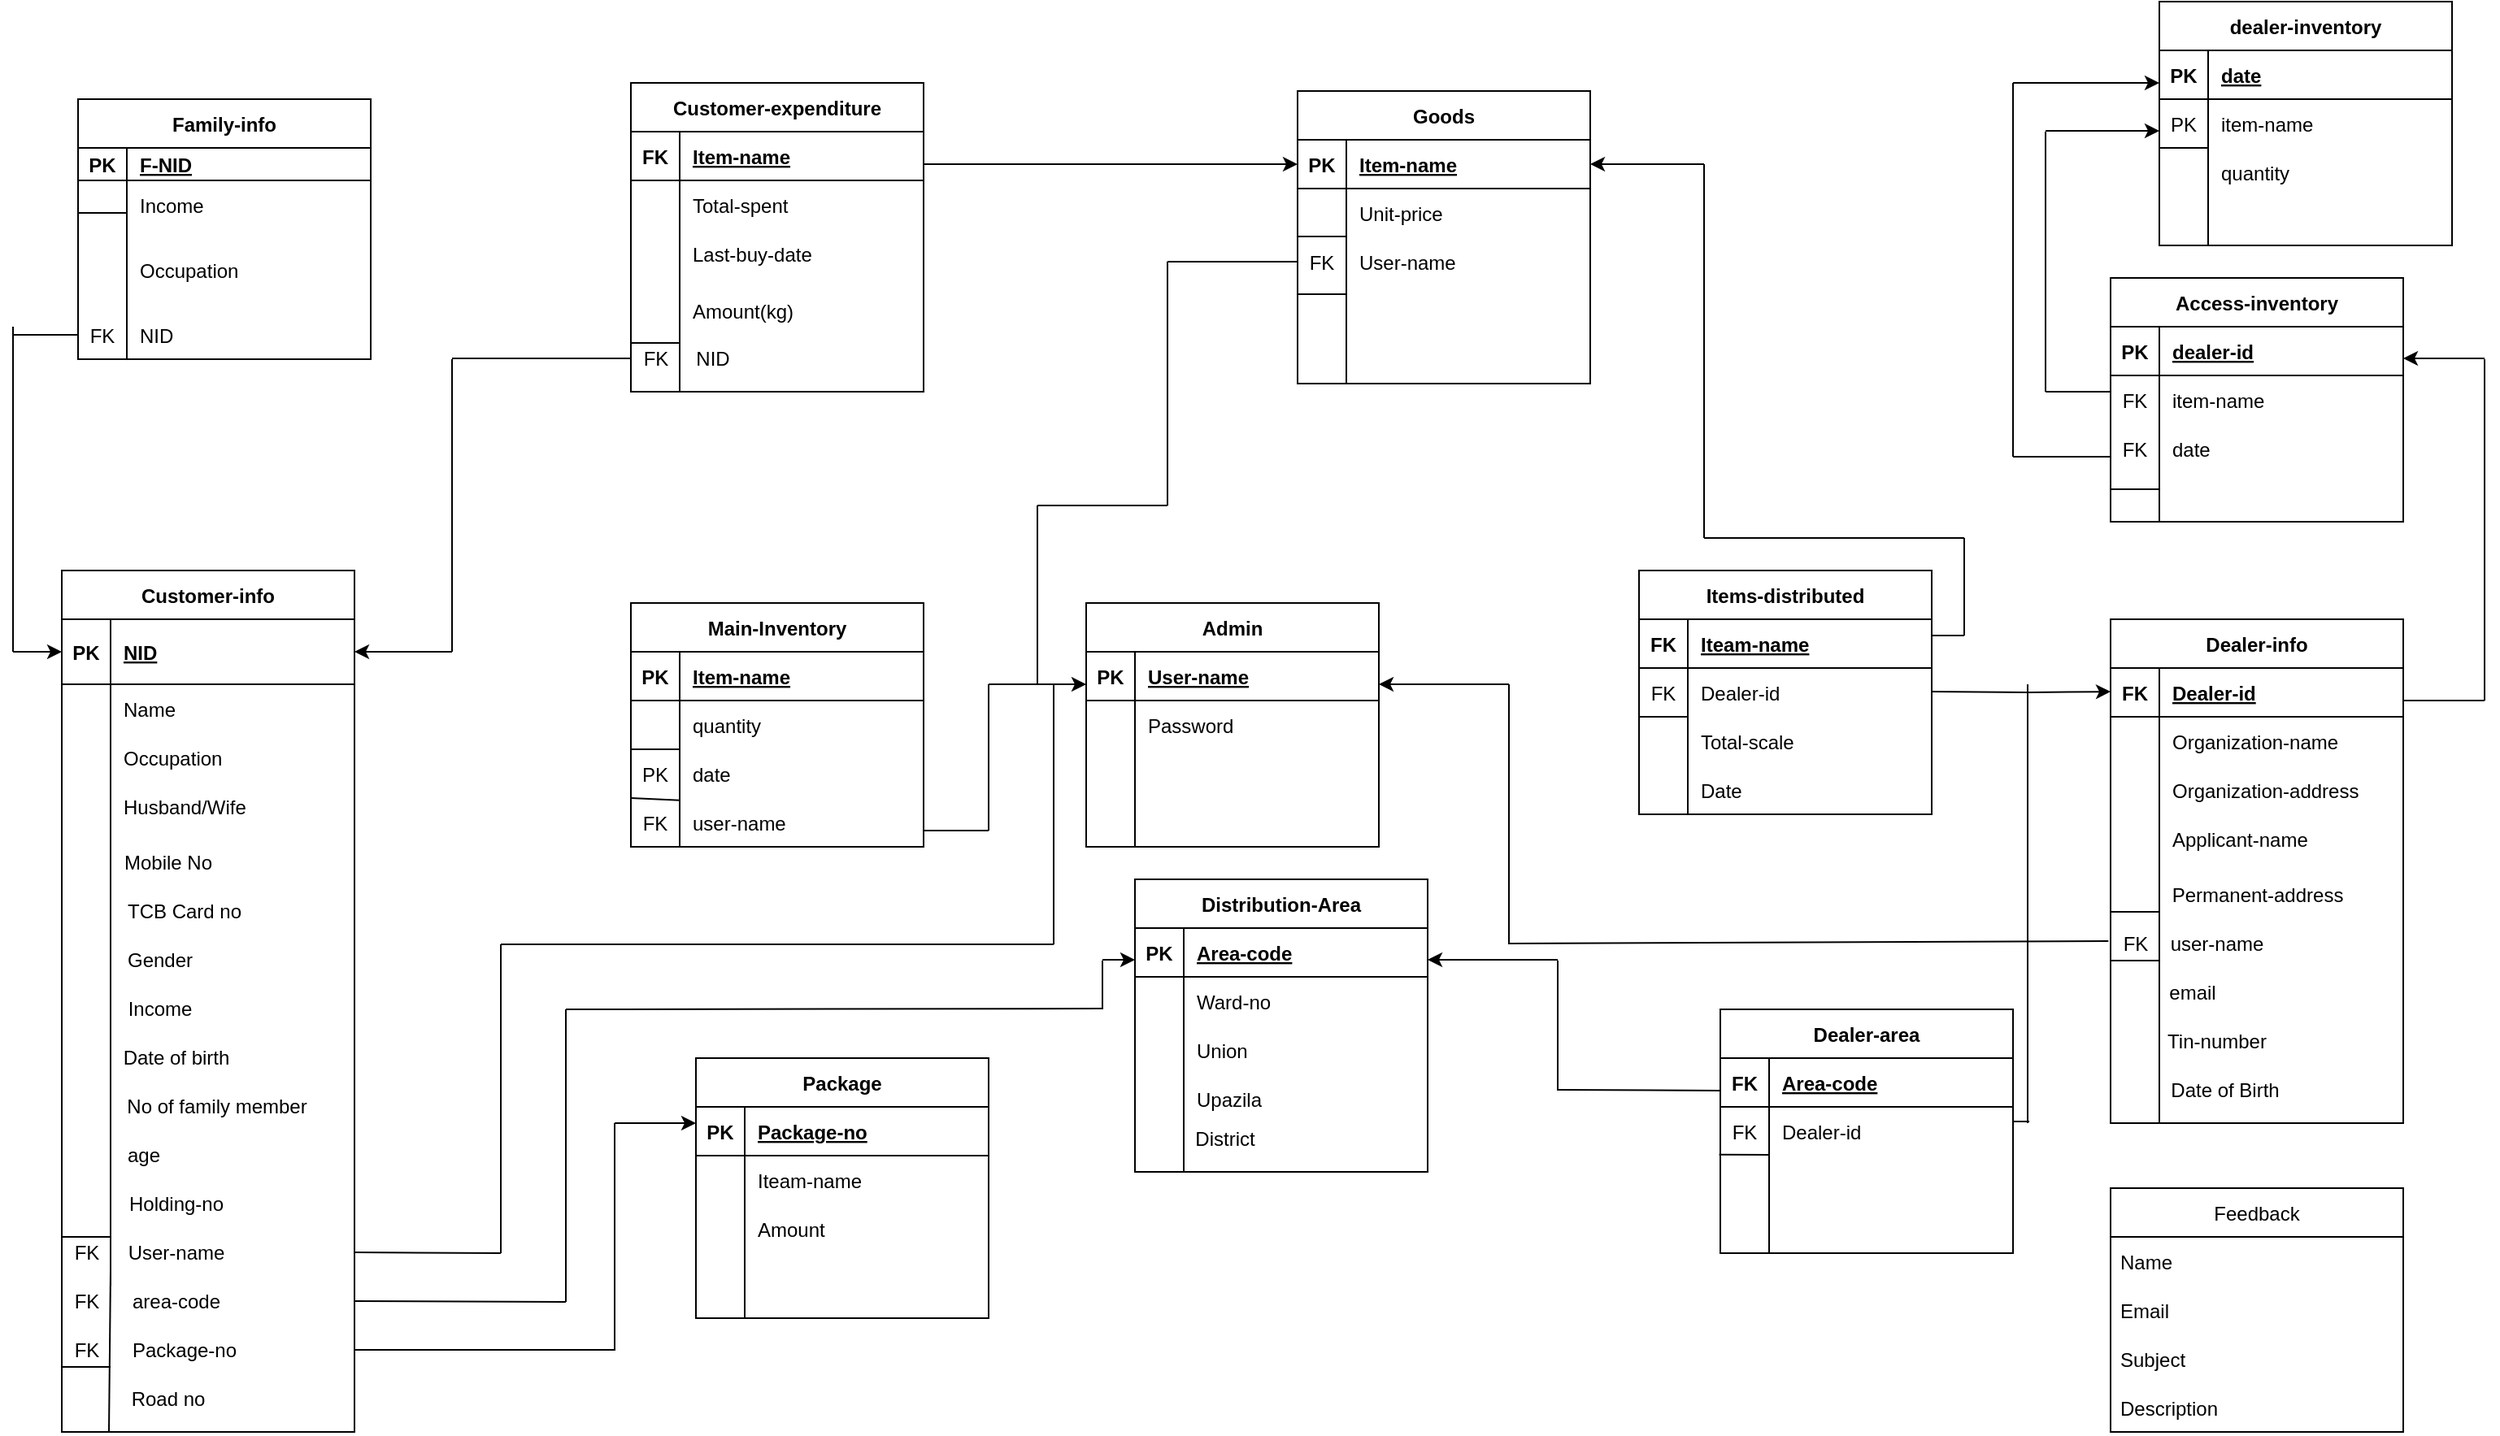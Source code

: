 <mxfile version="20.1.3" type="device" pages="2"><diagram id="R2lEEEUBdFMjLlhIrx00" name="Page-1"><mxGraphModel dx="3743" dy="2600" grid="1" gridSize="10" guides="1" tooltips="1" connect="1" arrows="1" fold="1" page="1" pageScale="1" pageWidth="850" pageHeight="1100" math="0" shadow="0" extFonts="Permanent Marker^https://fonts.googleapis.com/css?family=Permanent+Marker"><root><mxCell id="0"/><mxCell id="1" parent="0"/><mxCell id="O2zgGsP1dDQ-dlaMEChe-15" value="Package" style="shape=table;startSize=30;container=1;collapsible=1;childLayout=tableLayout;fixedRows=1;rowLines=0;fontStyle=1;align=center;resizeLast=1;fillColor=default;gradientColor=none;" parent="1" vertex="1"><mxGeometry x="30" y="390" width="180" height="160" as="geometry"/></mxCell><mxCell id="O2zgGsP1dDQ-dlaMEChe-16" value="" style="shape=tableRow;horizontal=0;startSize=0;swimlaneHead=0;swimlaneBody=0;fillColor=none;collapsible=0;dropTarget=0;points=[[0,0.5],[1,0.5]];portConstraint=eastwest;top=0;left=0;right=0;bottom=1;" parent="O2zgGsP1dDQ-dlaMEChe-15" vertex="1"><mxGeometry y="30" width="180" height="30" as="geometry"/></mxCell><mxCell id="O2zgGsP1dDQ-dlaMEChe-17" value="PK" style="shape=partialRectangle;connectable=0;fillColor=none;top=0;left=0;bottom=0;right=0;fontStyle=1;overflow=hidden;" parent="O2zgGsP1dDQ-dlaMEChe-16" vertex="1"><mxGeometry width="30" height="30" as="geometry"><mxRectangle width="30" height="30" as="alternateBounds"/></mxGeometry></mxCell><mxCell id="O2zgGsP1dDQ-dlaMEChe-18" value="Package-no" style="shape=partialRectangle;connectable=0;fillColor=none;top=0;left=0;bottom=0;right=0;align=left;spacingLeft=6;fontStyle=5;overflow=hidden;" parent="O2zgGsP1dDQ-dlaMEChe-16" vertex="1"><mxGeometry x="30" width="150" height="30" as="geometry"><mxRectangle width="150" height="30" as="alternateBounds"/></mxGeometry></mxCell><mxCell id="O2zgGsP1dDQ-dlaMEChe-19" value="" style="shape=tableRow;horizontal=0;startSize=0;swimlaneHead=0;swimlaneBody=0;fillColor=none;collapsible=0;dropTarget=0;points=[[0,0.5],[1,0.5]];portConstraint=eastwest;top=0;left=0;right=0;bottom=0;" parent="O2zgGsP1dDQ-dlaMEChe-15" vertex="1"><mxGeometry y="60" width="180" height="30" as="geometry"/></mxCell><mxCell id="O2zgGsP1dDQ-dlaMEChe-20" value="" style="shape=partialRectangle;connectable=0;fillColor=none;top=0;left=0;bottom=0;right=0;editable=1;overflow=hidden;" parent="O2zgGsP1dDQ-dlaMEChe-19" vertex="1"><mxGeometry width="30" height="30" as="geometry"><mxRectangle width="30" height="30" as="alternateBounds"/></mxGeometry></mxCell><mxCell id="O2zgGsP1dDQ-dlaMEChe-21" value="Iteam-name" style="shape=partialRectangle;connectable=0;fillColor=none;top=0;left=0;bottom=0;right=0;align=left;spacingLeft=6;overflow=hidden;" parent="O2zgGsP1dDQ-dlaMEChe-19" vertex="1"><mxGeometry x="30" width="150" height="30" as="geometry"><mxRectangle width="150" height="30" as="alternateBounds"/></mxGeometry></mxCell><mxCell id="O2zgGsP1dDQ-dlaMEChe-22" value="" style="shape=tableRow;horizontal=0;startSize=0;swimlaneHead=0;swimlaneBody=0;fillColor=none;collapsible=0;dropTarget=0;points=[[0,0.5],[1,0.5]];portConstraint=eastwest;top=0;left=0;right=0;bottom=0;" parent="O2zgGsP1dDQ-dlaMEChe-15" vertex="1"><mxGeometry y="90" width="180" height="30" as="geometry"/></mxCell><mxCell id="O2zgGsP1dDQ-dlaMEChe-23" value="" style="shape=partialRectangle;connectable=0;fillColor=none;top=0;left=0;bottom=0;right=0;editable=1;overflow=hidden;" parent="O2zgGsP1dDQ-dlaMEChe-22" vertex="1"><mxGeometry width="30" height="30" as="geometry"><mxRectangle width="30" height="30" as="alternateBounds"/></mxGeometry></mxCell><mxCell id="O2zgGsP1dDQ-dlaMEChe-24" value="Amount" style="shape=partialRectangle;connectable=0;fillColor=none;top=0;left=0;bottom=0;right=0;align=left;spacingLeft=6;overflow=hidden;" parent="O2zgGsP1dDQ-dlaMEChe-22" vertex="1"><mxGeometry x="30" width="150" height="30" as="geometry"><mxRectangle width="150" height="30" as="alternateBounds"/></mxGeometry></mxCell><mxCell id="O2zgGsP1dDQ-dlaMEChe-25" value="" style="shape=tableRow;horizontal=0;startSize=0;swimlaneHead=0;swimlaneBody=0;fillColor=none;collapsible=0;dropTarget=0;points=[[0,0.5],[1,0.5]];portConstraint=eastwest;top=0;left=0;right=0;bottom=0;" parent="O2zgGsP1dDQ-dlaMEChe-15" vertex="1"><mxGeometry y="120" width="180" height="30" as="geometry"/></mxCell><mxCell id="O2zgGsP1dDQ-dlaMEChe-26" value="" style="shape=partialRectangle;connectable=0;fillColor=none;top=0;left=0;bottom=0;right=0;editable=1;overflow=hidden;" parent="O2zgGsP1dDQ-dlaMEChe-25" vertex="1"><mxGeometry width="30" height="30" as="geometry"><mxRectangle width="30" height="30" as="alternateBounds"/></mxGeometry></mxCell><mxCell id="O2zgGsP1dDQ-dlaMEChe-27" value="" style="shape=partialRectangle;connectable=0;fillColor=none;top=0;left=0;bottom=0;right=0;align=left;spacingLeft=6;overflow=hidden;" parent="O2zgGsP1dDQ-dlaMEChe-25" vertex="1"><mxGeometry x="30" width="150" height="30" as="geometry"><mxRectangle width="150" height="30" as="alternateBounds"/></mxGeometry></mxCell><mxCell id="CPCJNe4oXMO5mWEMs_nw-1" value="Customer-info" style="shape=table;startSize=30;container=1;collapsible=1;childLayout=tableLayout;fixedRows=1;rowLines=0;fontStyle=1;align=center;resizeLast=1;" parent="1" vertex="1"><mxGeometry x="-360" y="90" width="180" height="530" as="geometry"/></mxCell><mxCell id="CPCJNe4oXMO5mWEMs_nw-2" value="" style="shape=tableRow;horizontal=0;startSize=0;swimlaneHead=0;swimlaneBody=0;fillColor=none;collapsible=0;dropTarget=0;points=[[0,0.5],[1,0.5]];portConstraint=eastwest;top=0;left=0;right=0;bottom=1;" parent="CPCJNe4oXMO5mWEMs_nw-1" vertex="1"><mxGeometry y="30" width="180" height="40" as="geometry"/></mxCell><mxCell id="CPCJNe4oXMO5mWEMs_nw-3" value="PK" style="shape=partialRectangle;connectable=0;fillColor=none;top=0;left=0;bottom=0;right=0;fontStyle=1;overflow=hidden;" parent="CPCJNe4oXMO5mWEMs_nw-2" vertex="1"><mxGeometry width="30" height="40" as="geometry"><mxRectangle width="30" height="40" as="alternateBounds"/></mxGeometry></mxCell><mxCell id="CPCJNe4oXMO5mWEMs_nw-4" value="NID" style="shape=partialRectangle;connectable=0;fillColor=none;top=0;left=0;bottom=0;right=0;align=left;spacingLeft=6;fontStyle=5;overflow=hidden;" parent="CPCJNe4oXMO5mWEMs_nw-2" vertex="1"><mxGeometry x="30" width="150" height="40" as="geometry"><mxRectangle width="150" height="40" as="alternateBounds"/></mxGeometry></mxCell><mxCell id="CPCJNe4oXMO5mWEMs_nw-5" value="" style="shape=tableRow;horizontal=0;startSize=0;swimlaneHead=0;swimlaneBody=0;fillColor=none;collapsible=0;dropTarget=0;points=[[0,0.5],[1,0.5]];portConstraint=eastwest;top=0;left=0;right=0;bottom=0;" parent="CPCJNe4oXMO5mWEMs_nw-1" vertex="1"><mxGeometry y="70" width="180" height="30" as="geometry"/></mxCell><mxCell id="CPCJNe4oXMO5mWEMs_nw-6" value="" style="shape=partialRectangle;connectable=0;fillColor=none;top=0;left=0;bottom=0;right=0;editable=1;overflow=hidden;" parent="CPCJNe4oXMO5mWEMs_nw-5" vertex="1"><mxGeometry width="30" height="30" as="geometry"><mxRectangle width="30" height="30" as="alternateBounds"/></mxGeometry></mxCell><mxCell id="CPCJNe4oXMO5mWEMs_nw-7" value="Name" style="shape=partialRectangle;connectable=0;fillColor=none;top=0;left=0;bottom=0;right=0;align=left;spacingLeft=6;overflow=hidden;" parent="CPCJNe4oXMO5mWEMs_nw-5" vertex="1"><mxGeometry x="30" width="150" height="30" as="geometry"><mxRectangle width="150" height="30" as="alternateBounds"/></mxGeometry></mxCell><mxCell id="CPCJNe4oXMO5mWEMs_nw-8" value="" style="shape=tableRow;horizontal=0;startSize=0;swimlaneHead=0;swimlaneBody=0;fillColor=none;collapsible=0;dropTarget=0;points=[[0,0.5],[1,0.5]];portConstraint=eastwest;top=0;left=0;right=0;bottom=0;" parent="CPCJNe4oXMO5mWEMs_nw-1" vertex="1"><mxGeometry y="100" width="180" height="30" as="geometry"/></mxCell><mxCell id="CPCJNe4oXMO5mWEMs_nw-9" value="" style="shape=partialRectangle;connectable=0;fillColor=none;top=0;left=0;bottom=0;right=0;editable=1;overflow=hidden;" parent="CPCJNe4oXMO5mWEMs_nw-8" vertex="1"><mxGeometry width="30" height="30" as="geometry"><mxRectangle width="30" height="30" as="alternateBounds"/></mxGeometry></mxCell><mxCell id="CPCJNe4oXMO5mWEMs_nw-10" value="Occupation" style="shape=partialRectangle;connectable=0;fillColor=none;top=0;left=0;bottom=0;right=0;align=left;spacingLeft=6;overflow=hidden;" parent="CPCJNe4oXMO5mWEMs_nw-8" vertex="1"><mxGeometry x="30" width="150" height="30" as="geometry"><mxRectangle width="150" height="30" as="alternateBounds"/></mxGeometry></mxCell><mxCell id="CPCJNe4oXMO5mWEMs_nw-11" value="" style="shape=tableRow;horizontal=0;startSize=0;swimlaneHead=0;swimlaneBody=0;fillColor=none;collapsible=0;dropTarget=0;points=[[0,0.5],[1,0.5]];portConstraint=eastwest;top=0;left=0;right=0;bottom=0;" parent="CPCJNe4oXMO5mWEMs_nw-1" vertex="1"><mxGeometry y="130" width="180" height="30" as="geometry"/></mxCell><mxCell id="CPCJNe4oXMO5mWEMs_nw-12" value="" style="shape=partialRectangle;connectable=0;fillColor=none;top=0;left=0;bottom=0;right=0;editable=1;overflow=hidden;" parent="CPCJNe4oXMO5mWEMs_nw-11" vertex="1"><mxGeometry width="30" height="30" as="geometry"><mxRectangle width="30" height="30" as="alternateBounds"/></mxGeometry></mxCell><mxCell id="CPCJNe4oXMO5mWEMs_nw-13" value="Husband/Wife" style="shape=partialRectangle;connectable=0;fillColor=none;top=0;left=0;bottom=0;right=0;align=left;spacingLeft=6;overflow=hidden;" parent="CPCJNe4oXMO5mWEMs_nw-11" vertex="1"><mxGeometry x="30" width="150" height="30" as="geometry"><mxRectangle width="150" height="30" as="alternateBounds"/></mxGeometry></mxCell><mxCell id="CPCJNe4oXMO5mWEMs_nw-14" value="Mobile No" style="text;html=1;align=center;verticalAlign=middle;resizable=0;points=[];autosize=1;strokeColor=none;fillColor=none;" parent="1" vertex="1"><mxGeometry x="-330" y="260" width="70" height="20" as="geometry"/></mxCell><mxCell id="CPCJNe4oXMO5mWEMs_nw-15" value="TCB Card no" style="text;html=1;align=center;verticalAlign=middle;resizable=0;points=[];autosize=1;strokeColor=none;fillColor=none;" parent="1" vertex="1"><mxGeometry x="-330" y="290" width="90" height="20" as="geometry"/></mxCell><mxCell id="CPCJNe4oXMO5mWEMs_nw-16" value="Income" style="text;html=1;align=center;verticalAlign=middle;resizable=0;points=[];autosize=1;strokeColor=none;fillColor=none;" parent="1" vertex="1"><mxGeometry x="-325" y="350" width="50" height="20" as="geometry"/></mxCell><mxCell id="CPCJNe4oXMO5mWEMs_nw-17" value="Gender" style="text;html=1;align=center;verticalAlign=middle;resizable=0;points=[];autosize=1;strokeColor=none;fillColor=none;" parent="1" vertex="1"><mxGeometry x="-330" y="320" width="60" height="20" as="geometry"/></mxCell><mxCell id="CPCJNe4oXMO5mWEMs_nw-18" value="Date of birth" style="text;html=1;align=center;verticalAlign=middle;resizable=0;points=[];autosize=1;strokeColor=none;fillColor=none;" parent="1" vertex="1"><mxGeometry x="-330" y="380" width="80" height="20" as="geometry"/></mxCell><mxCell id="CPCJNe4oXMO5mWEMs_nw-19" value="No of family member" style="text;html=1;align=center;verticalAlign=middle;resizable=0;points=[];autosize=1;strokeColor=none;fillColor=none;" parent="1" vertex="1"><mxGeometry x="-330" y="410" width="130" height="20" as="geometry"/></mxCell><mxCell id="CPCJNe4oXMO5mWEMs_nw-20" value="age" style="text;html=1;align=center;verticalAlign=middle;resizable=0;points=[];autosize=1;strokeColor=none;fillColor=none;" parent="1" vertex="1"><mxGeometry x="-330" y="440" width="40" height="20" as="geometry"/></mxCell><mxCell id="CPCJNe4oXMO5mWEMs_nw-21" value="Holding-no" style="text;html=1;align=center;verticalAlign=middle;resizable=0;points=[];autosize=1;strokeColor=none;fillColor=none;" parent="1" vertex="1"><mxGeometry x="-325" y="470" width="70" height="20" as="geometry"/></mxCell><mxCell id="CPCJNe4oXMO5mWEMs_nw-22" value="User-name" style="text;html=1;align=center;verticalAlign=middle;resizable=0;points=[];autosize=1;strokeColor=none;fillColor=none;" parent="1" vertex="1"><mxGeometry x="-325" y="500" width="70" height="20" as="geometry"/></mxCell><mxCell id="CPCJNe4oXMO5mWEMs_nw-23" value="area-code" style="text;html=1;align=center;verticalAlign=middle;resizable=0;points=[];autosize=1;strokeColor=none;fillColor=none;" parent="1" vertex="1"><mxGeometry x="-325" y="530" width="70" height="20" as="geometry"/></mxCell><mxCell id="CPCJNe4oXMO5mWEMs_nw-24" value="Package-no" style="text;html=1;align=center;verticalAlign=middle;resizable=0;points=[];autosize=1;strokeColor=none;fillColor=none;" parent="1" vertex="1"><mxGeometry x="-325" y="560" width="80" height="20" as="geometry"/></mxCell><mxCell id="CPCJNe4oXMO5mWEMs_nw-25" value="Road no" style="text;html=1;align=center;verticalAlign=middle;resizable=0;points=[];autosize=1;strokeColor=none;fillColor=none;" parent="1" vertex="1"><mxGeometry x="-325" y="590" width="60" height="20" as="geometry"/></mxCell><mxCell id="CPCJNe4oXMO5mWEMs_nw-26" value="" style="endArrow=none;html=1;rounded=0;startArrow=none;" parent="1" edge="1"><mxGeometry relative="1" as="geometry"><mxPoint x="-330" y="520" as="sourcePoint"/><mxPoint x="-331" y="620" as="targetPoint"/></mxGeometry></mxCell><mxCell id="CPCJNe4oXMO5mWEMs_nw-27" value="" style="endArrow=none;html=1;rounded=0;" parent="1" edge="1"><mxGeometry relative="1" as="geometry"><mxPoint x="-360" y="500" as="sourcePoint"/><mxPoint x="-330" y="500" as="targetPoint"/></mxGeometry></mxCell><mxCell id="CPCJNe4oXMO5mWEMs_nw-28" value="" style="endArrow=none;html=1;rounded=0;" parent="1" edge="1"><mxGeometry relative="1" as="geometry"><mxPoint x="-360" y="580" as="sourcePoint"/><mxPoint x="-330" y="580" as="targetPoint"/></mxGeometry></mxCell><mxCell id="CPCJNe4oXMO5mWEMs_nw-29" value="FK" style="text;html=1;align=center;verticalAlign=middle;resizable=0;points=[];autosize=1;strokeColor=none;fillColor=none;" parent="1" vertex="1"><mxGeometry x="-360" y="500" width="30" height="20" as="geometry"/></mxCell><mxCell id="CPCJNe4oXMO5mWEMs_nw-30" value="FK" style="text;html=1;align=center;verticalAlign=middle;resizable=0;points=[];autosize=1;strokeColor=none;fillColor=none;" parent="1" vertex="1"><mxGeometry x="-360" y="530" width="30" height="20" as="geometry"/></mxCell><mxCell id="CPCJNe4oXMO5mWEMs_nw-31" value="" style="endArrow=none;html=1;rounded=0;" parent="1" edge="1"><mxGeometry relative="1" as="geometry"><mxPoint x="-330" y="240" as="sourcePoint"/><mxPoint x="-330" y="530" as="targetPoint"/></mxGeometry></mxCell><mxCell id="CPCJNe4oXMO5mWEMs_nw-32" value="FK" style="text;html=1;align=center;verticalAlign=middle;resizable=0;points=[];autosize=1;strokeColor=none;fillColor=none;" parent="1" vertex="1"><mxGeometry x="-360" y="560" width="30" height="20" as="geometry"/></mxCell><mxCell id="CPCJNe4oXMO5mWEMs_nw-33" value="Family-info" style="shape=table;startSize=30;container=1;collapsible=1;childLayout=tableLayout;fixedRows=1;rowLines=0;fontStyle=1;align=center;resizeLast=1;" parent="1" vertex="1"><mxGeometry x="-350" y="-200" width="180" height="160" as="geometry"/></mxCell><mxCell id="CPCJNe4oXMO5mWEMs_nw-34" value="" style="shape=tableRow;horizontal=0;startSize=0;swimlaneHead=0;swimlaneBody=0;fillColor=none;collapsible=0;dropTarget=0;points=[[0,0.5],[1,0.5]];portConstraint=eastwest;top=0;left=0;right=0;bottom=1;" parent="CPCJNe4oXMO5mWEMs_nw-33" vertex="1"><mxGeometry y="30" width="180" height="20" as="geometry"/></mxCell><mxCell id="CPCJNe4oXMO5mWEMs_nw-35" value="PK" style="shape=partialRectangle;connectable=0;fillColor=none;top=0;left=0;bottom=0;right=0;fontStyle=1;overflow=hidden;" parent="CPCJNe4oXMO5mWEMs_nw-34" vertex="1"><mxGeometry width="30" height="20" as="geometry"><mxRectangle width="30" height="20" as="alternateBounds"/></mxGeometry></mxCell><mxCell id="CPCJNe4oXMO5mWEMs_nw-36" value="F-NID" style="shape=partialRectangle;connectable=0;fillColor=none;top=0;left=0;bottom=0;right=0;align=left;spacingLeft=6;fontStyle=5;overflow=hidden;" parent="CPCJNe4oXMO5mWEMs_nw-34" vertex="1"><mxGeometry x="30" width="150" height="20" as="geometry"><mxRectangle width="150" height="20" as="alternateBounds"/></mxGeometry></mxCell><mxCell id="CPCJNe4oXMO5mWEMs_nw-37" value="" style="shape=tableRow;horizontal=0;startSize=0;swimlaneHead=0;swimlaneBody=0;fillColor=none;collapsible=0;dropTarget=0;points=[[0,0.5],[1,0.5]];portConstraint=eastwest;top=0;left=0;right=0;bottom=0;" parent="CPCJNe4oXMO5mWEMs_nw-33" vertex="1"><mxGeometry y="50" width="180" height="30" as="geometry"/></mxCell><mxCell id="CPCJNe4oXMO5mWEMs_nw-38" value="" style="shape=partialRectangle;connectable=0;fillColor=none;top=0;left=0;bottom=0;right=0;editable=1;overflow=hidden;" parent="CPCJNe4oXMO5mWEMs_nw-37" vertex="1"><mxGeometry width="30" height="30" as="geometry"><mxRectangle width="30" height="30" as="alternateBounds"/></mxGeometry></mxCell><mxCell id="CPCJNe4oXMO5mWEMs_nw-39" value="Income" style="shape=partialRectangle;connectable=0;fillColor=none;top=0;left=0;bottom=0;right=0;align=left;spacingLeft=6;overflow=hidden;" parent="CPCJNe4oXMO5mWEMs_nw-37" vertex="1"><mxGeometry x="30" width="150" height="30" as="geometry"><mxRectangle width="150" height="30" as="alternateBounds"/></mxGeometry></mxCell><mxCell id="CPCJNe4oXMO5mWEMs_nw-40" value="" style="shape=tableRow;horizontal=0;startSize=0;swimlaneHead=0;swimlaneBody=0;fillColor=none;collapsible=0;dropTarget=0;points=[[0,0.5],[1,0.5]];portConstraint=eastwest;top=0;left=0;right=0;bottom=0;" parent="CPCJNe4oXMO5mWEMs_nw-33" vertex="1"><mxGeometry y="80" width="180" height="50" as="geometry"/></mxCell><mxCell id="CPCJNe4oXMO5mWEMs_nw-41" value="" style="shape=partialRectangle;connectable=0;fillColor=none;top=0;left=0;bottom=0;right=0;editable=1;overflow=hidden;" parent="CPCJNe4oXMO5mWEMs_nw-40" vertex="1"><mxGeometry width="30" height="50" as="geometry"><mxRectangle width="30" height="50" as="alternateBounds"/></mxGeometry></mxCell><mxCell id="CPCJNe4oXMO5mWEMs_nw-42" value="Occupation" style="shape=partialRectangle;connectable=0;fillColor=none;top=0;left=0;bottom=0;right=0;align=left;spacingLeft=6;overflow=hidden;" parent="CPCJNe4oXMO5mWEMs_nw-40" vertex="1"><mxGeometry x="30" width="150" height="50" as="geometry"><mxRectangle width="150" height="50" as="alternateBounds"/></mxGeometry></mxCell><mxCell id="CPCJNe4oXMO5mWEMs_nw-43" value="" style="shape=tableRow;horizontal=0;startSize=0;swimlaneHead=0;swimlaneBody=0;fillColor=none;collapsible=0;dropTarget=0;points=[[0,0.5],[1,0.5]];portConstraint=eastwest;top=0;left=0;right=0;bottom=0;" parent="CPCJNe4oXMO5mWEMs_nw-33" vertex="1"><mxGeometry y="130" width="180" height="30" as="geometry"/></mxCell><mxCell id="CPCJNe4oXMO5mWEMs_nw-44" value="FK" style="shape=partialRectangle;connectable=0;fillColor=none;top=0;left=0;bottom=0;right=0;editable=1;overflow=hidden;" parent="CPCJNe4oXMO5mWEMs_nw-43" vertex="1"><mxGeometry width="30" height="30" as="geometry"><mxRectangle width="30" height="30" as="alternateBounds"/></mxGeometry></mxCell><mxCell id="CPCJNe4oXMO5mWEMs_nw-45" value="NID" style="shape=partialRectangle;connectable=0;fillColor=none;top=0;left=0;bottom=0;right=0;align=left;spacingLeft=6;overflow=hidden;" parent="CPCJNe4oXMO5mWEMs_nw-43" vertex="1"><mxGeometry x="30" width="150" height="30" as="geometry"><mxRectangle width="150" height="30" as="alternateBounds"/></mxGeometry></mxCell><mxCell id="CPCJNe4oXMO5mWEMs_nw-46" value="" style="endArrow=none;html=1;rounded=0;entryX=0;entryY=0.5;entryDx=0;entryDy=0;" parent="1" target="CPCJNe4oXMO5mWEMs_nw-43" edge="1"><mxGeometry relative="1" as="geometry"><mxPoint x="-390" y="-55" as="sourcePoint"/><mxPoint x="-360" y="-70" as="targetPoint"/></mxGeometry></mxCell><mxCell id="CPCJNe4oXMO5mWEMs_nw-47" value="" style="endArrow=none;html=1;rounded=0;" parent="1" edge="1"><mxGeometry relative="1" as="geometry"><mxPoint x="-390" y="-60" as="sourcePoint"/><mxPoint x="-390" y="140" as="targetPoint"/></mxGeometry></mxCell><mxCell id="CPCJNe4oXMO5mWEMs_nw-48" value="" style="endArrow=classic;html=1;rounded=0;" parent="1" edge="1"><mxGeometry width="50" height="50" relative="1" as="geometry"><mxPoint x="-390" y="140" as="sourcePoint"/><mxPoint x="-360" y="140" as="targetPoint"/></mxGeometry></mxCell><mxCell id="CPCJNe4oXMO5mWEMs_nw-49" value="" style="endArrow=none;html=1;rounded=0;" parent="1" edge="1"><mxGeometry relative="1" as="geometry"><mxPoint x="-350" y="-130" as="sourcePoint"/><mxPoint x="-320" y="-130" as="targetPoint"/></mxGeometry></mxCell><mxCell id="CPCJNe4oXMO5mWEMs_nw-50" value="Customer-expenditure" style="shape=table;startSize=30;container=1;collapsible=1;childLayout=tableLayout;fixedRows=1;rowLines=0;fontStyle=1;align=center;resizeLast=1;" parent="1" vertex="1"><mxGeometry x="-10" y="-210" width="180" height="190" as="geometry"/></mxCell><mxCell id="CPCJNe4oXMO5mWEMs_nw-51" value="" style="shape=tableRow;horizontal=0;startSize=0;swimlaneHead=0;swimlaneBody=0;fillColor=none;collapsible=0;dropTarget=0;points=[[0,0.5],[1,0.5]];portConstraint=eastwest;top=0;left=0;right=0;bottom=1;" parent="CPCJNe4oXMO5mWEMs_nw-50" vertex="1"><mxGeometry y="30" width="180" height="30" as="geometry"/></mxCell><mxCell id="CPCJNe4oXMO5mWEMs_nw-52" value="FK" style="shape=partialRectangle;connectable=0;fillColor=none;top=0;left=0;bottom=0;right=0;fontStyle=1;overflow=hidden;" parent="CPCJNe4oXMO5mWEMs_nw-51" vertex="1"><mxGeometry width="30" height="30" as="geometry"><mxRectangle width="30" height="30" as="alternateBounds"/></mxGeometry></mxCell><mxCell id="CPCJNe4oXMO5mWEMs_nw-53" value="Item-name" style="shape=partialRectangle;connectable=0;fillColor=none;top=0;left=0;bottom=0;right=0;align=left;spacingLeft=6;fontStyle=5;overflow=hidden;" parent="CPCJNe4oXMO5mWEMs_nw-51" vertex="1"><mxGeometry x="30" width="150" height="30" as="geometry"><mxRectangle width="150" height="30" as="alternateBounds"/></mxGeometry></mxCell><mxCell id="CPCJNe4oXMO5mWEMs_nw-54" value="" style="shape=tableRow;horizontal=0;startSize=0;swimlaneHead=0;swimlaneBody=0;fillColor=none;collapsible=0;dropTarget=0;points=[[0,0.5],[1,0.5]];portConstraint=eastwest;top=0;left=0;right=0;bottom=0;" parent="CPCJNe4oXMO5mWEMs_nw-50" vertex="1"><mxGeometry y="60" width="180" height="30" as="geometry"/></mxCell><mxCell id="CPCJNe4oXMO5mWEMs_nw-55" value="" style="shape=partialRectangle;connectable=0;fillColor=none;top=0;left=0;bottom=0;right=0;editable=1;overflow=hidden;" parent="CPCJNe4oXMO5mWEMs_nw-54" vertex="1"><mxGeometry width="30" height="30" as="geometry"><mxRectangle width="30" height="30" as="alternateBounds"/></mxGeometry></mxCell><mxCell id="CPCJNe4oXMO5mWEMs_nw-56" value="Total-spent" style="shape=partialRectangle;connectable=0;fillColor=none;top=0;left=0;bottom=0;right=0;align=left;spacingLeft=6;overflow=hidden;" parent="CPCJNe4oXMO5mWEMs_nw-54" vertex="1"><mxGeometry x="30" width="150" height="30" as="geometry"><mxRectangle width="150" height="30" as="alternateBounds"/></mxGeometry></mxCell><mxCell id="CPCJNe4oXMO5mWEMs_nw-57" value="" style="shape=tableRow;horizontal=0;startSize=0;swimlaneHead=0;swimlaneBody=0;fillColor=none;collapsible=0;dropTarget=0;points=[[0,0.5],[1,0.5]];portConstraint=eastwest;top=0;left=0;right=0;bottom=0;" parent="CPCJNe4oXMO5mWEMs_nw-50" vertex="1"><mxGeometry y="90" width="180" height="30" as="geometry"/></mxCell><mxCell id="CPCJNe4oXMO5mWEMs_nw-58" value="" style="shape=partialRectangle;connectable=0;fillColor=none;top=0;left=0;bottom=0;right=0;editable=1;overflow=hidden;" parent="CPCJNe4oXMO5mWEMs_nw-57" vertex="1"><mxGeometry width="30" height="30" as="geometry"><mxRectangle width="30" height="30" as="alternateBounds"/></mxGeometry></mxCell><mxCell id="CPCJNe4oXMO5mWEMs_nw-59" value="Last-buy-date" style="shape=partialRectangle;connectable=0;fillColor=none;top=0;left=0;bottom=0;right=0;align=left;spacingLeft=6;overflow=hidden;" parent="CPCJNe4oXMO5mWEMs_nw-57" vertex="1"><mxGeometry x="30" width="150" height="30" as="geometry"><mxRectangle width="150" height="30" as="alternateBounds"/></mxGeometry></mxCell><mxCell id="CPCJNe4oXMO5mWEMs_nw-60" value="" style="shape=tableRow;horizontal=0;startSize=0;swimlaneHead=0;swimlaneBody=0;fillColor=none;collapsible=0;dropTarget=0;points=[[0,0.5],[1,0.5]];portConstraint=eastwest;top=0;left=0;right=0;bottom=0;" parent="CPCJNe4oXMO5mWEMs_nw-50" vertex="1"><mxGeometry y="120" width="180" height="40" as="geometry"/></mxCell><mxCell id="CPCJNe4oXMO5mWEMs_nw-61" value="" style="shape=partialRectangle;connectable=0;fillColor=none;top=0;left=0;bottom=0;right=0;editable=1;overflow=hidden;" parent="CPCJNe4oXMO5mWEMs_nw-60" vertex="1"><mxGeometry width="30" height="40" as="geometry"><mxRectangle width="30" height="40" as="alternateBounds"/></mxGeometry></mxCell><mxCell id="CPCJNe4oXMO5mWEMs_nw-62" value="Amount(kg)" style="shape=partialRectangle;connectable=0;fillColor=none;top=0;left=0;bottom=0;right=0;align=left;spacingLeft=6;overflow=hidden;" parent="CPCJNe4oXMO5mWEMs_nw-60" vertex="1"><mxGeometry x="30" width="150" height="40" as="geometry"><mxRectangle width="150" height="40" as="alternateBounds"/></mxGeometry></mxCell><mxCell id="CPCJNe4oXMO5mWEMs_nw-63" value="NID" style="text;html=1;align=center;verticalAlign=middle;resizable=0;points=[];autosize=1;strokeColor=none;fillColor=none;" parent="1" vertex="1"><mxGeometry x="20" y="-50" width="40" height="20" as="geometry"/></mxCell><mxCell id="CPCJNe4oXMO5mWEMs_nw-64" value="" style="endArrow=none;html=1;rounded=0;startArrow=none;" parent="1" edge="1"><mxGeometry relative="1" as="geometry"><mxPoint x="20" y="-50" as="sourcePoint"/><mxPoint x="20" y="-20" as="targetPoint"/></mxGeometry></mxCell><mxCell id="CPCJNe4oXMO5mWEMs_nw-65" value="" style="endArrow=none;html=1;rounded=0;" parent="1" edge="1"><mxGeometry relative="1" as="geometry"><mxPoint x="-10" y="-50" as="sourcePoint"/><mxPoint x="20" y="-50" as="targetPoint"/></mxGeometry></mxCell><mxCell id="CPCJNe4oXMO5mWEMs_nw-66" value="FK" style="text;html=1;align=center;verticalAlign=middle;resizable=0;points=[];autosize=1;strokeColor=none;fillColor=none;" parent="1" vertex="1"><mxGeometry x="-10" y="-50" width="30" height="20" as="geometry"/></mxCell><mxCell id="CPCJNe4oXMO5mWEMs_nw-67" value="" style="endArrow=none;html=1;rounded=0;" parent="1" target="CPCJNe4oXMO5mWEMs_nw-66" edge="1"><mxGeometry relative="1" as="geometry"><mxPoint x="20" y="-50" as="sourcePoint"/><mxPoint x="20" y="-20" as="targetPoint"/></mxGeometry></mxCell><mxCell id="CPCJNe4oXMO5mWEMs_nw-68" value="" style="endArrow=none;html=1;rounded=0;" parent="1" edge="1"><mxGeometry relative="1" as="geometry"><mxPoint x="-120" y="-40.5" as="sourcePoint"/><mxPoint x="-10" y="-40.5" as="targetPoint"/></mxGeometry></mxCell><mxCell id="CPCJNe4oXMO5mWEMs_nw-69" value="" style="endArrow=none;html=1;rounded=0;" parent="1" edge="1"><mxGeometry relative="1" as="geometry"><mxPoint x="-120" y="-40" as="sourcePoint"/><mxPoint x="-120" y="140" as="targetPoint"/></mxGeometry></mxCell><mxCell id="CPCJNe4oXMO5mWEMs_nw-71" value="" style="endArrow=classic;html=1;rounded=0;" parent="1" edge="1"><mxGeometry width="50" height="50" relative="1" as="geometry"><mxPoint x="-120" y="140" as="sourcePoint"/><mxPoint x="-180" y="140" as="targetPoint"/></mxGeometry></mxCell><mxCell id="CPCJNe4oXMO5mWEMs_nw-72" value="Goods" style="shape=table;startSize=30;container=1;collapsible=1;childLayout=tableLayout;fixedRows=1;rowLines=0;fontStyle=1;align=center;resizeLast=1;" parent="1" vertex="1"><mxGeometry x="400" y="-205" width="180" height="180" as="geometry"/></mxCell><mxCell id="CPCJNe4oXMO5mWEMs_nw-73" value="" style="shape=tableRow;horizontal=0;startSize=0;swimlaneHead=0;swimlaneBody=0;fillColor=none;collapsible=0;dropTarget=0;points=[[0,0.5],[1,0.5]];portConstraint=eastwest;top=0;left=0;right=0;bottom=1;" parent="CPCJNe4oXMO5mWEMs_nw-72" vertex="1"><mxGeometry y="30" width="180" height="30" as="geometry"/></mxCell><mxCell id="CPCJNe4oXMO5mWEMs_nw-74" value="PK" style="shape=partialRectangle;connectable=0;fillColor=none;top=0;left=0;bottom=0;right=0;fontStyle=1;overflow=hidden;" parent="CPCJNe4oXMO5mWEMs_nw-73" vertex="1"><mxGeometry width="30" height="30" as="geometry"><mxRectangle width="30" height="30" as="alternateBounds"/></mxGeometry></mxCell><mxCell id="CPCJNe4oXMO5mWEMs_nw-75" value="Item-name" style="shape=partialRectangle;connectable=0;fillColor=none;top=0;left=0;bottom=0;right=0;align=left;spacingLeft=6;fontStyle=5;overflow=hidden;" parent="CPCJNe4oXMO5mWEMs_nw-73" vertex="1"><mxGeometry x="30" width="150" height="30" as="geometry"><mxRectangle width="150" height="30" as="alternateBounds"/></mxGeometry></mxCell><mxCell id="CPCJNe4oXMO5mWEMs_nw-76" value="" style="shape=tableRow;horizontal=0;startSize=0;swimlaneHead=0;swimlaneBody=0;fillColor=none;collapsible=0;dropTarget=0;points=[[0,0.5],[1,0.5]];portConstraint=eastwest;top=0;left=0;right=0;bottom=0;" parent="CPCJNe4oXMO5mWEMs_nw-72" vertex="1"><mxGeometry y="60" width="180" height="30" as="geometry"/></mxCell><mxCell id="CPCJNe4oXMO5mWEMs_nw-77" value="" style="shape=partialRectangle;connectable=0;fillColor=none;top=0;left=0;bottom=0;right=0;editable=1;overflow=hidden;" parent="CPCJNe4oXMO5mWEMs_nw-76" vertex="1"><mxGeometry width="30" height="30" as="geometry"><mxRectangle width="30" height="30" as="alternateBounds"/></mxGeometry></mxCell><mxCell id="CPCJNe4oXMO5mWEMs_nw-78" value="Unit-price" style="shape=partialRectangle;connectable=0;fillColor=none;top=0;left=0;bottom=0;right=0;align=left;spacingLeft=6;overflow=hidden;" parent="CPCJNe4oXMO5mWEMs_nw-76" vertex="1"><mxGeometry x="30" width="150" height="30" as="geometry"><mxRectangle width="150" height="30" as="alternateBounds"/></mxGeometry></mxCell><mxCell id="CPCJNe4oXMO5mWEMs_nw-79" value="" style="shape=tableRow;horizontal=0;startSize=0;swimlaneHead=0;swimlaneBody=0;fillColor=none;collapsible=0;dropTarget=0;points=[[0,0.5],[1,0.5]];portConstraint=eastwest;top=0;left=0;right=0;bottom=0;" parent="CPCJNe4oXMO5mWEMs_nw-72" vertex="1"><mxGeometry y="90" width="180" height="30" as="geometry"/></mxCell><mxCell id="CPCJNe4oXMO5mWEMs_nw-80" value="FK" style="shape=partialRectangle;connectable=0;fillColor=none;top=0;left=0;bottom=0;right=0;editable=1;overflow=hidden;" parent="CPCJNe4oXMO5mWEMs_nw-79" vertex="1"><mxGeometry width="30" height="30" as="geometry"><mxRectangle width="30" height="30" as="alternateBounds"/></mxGeometry></mxCell><mxCell id="CPCJNe4oXMO5mWEMs_nw-81" value="User-name" style="shape=partialRectangle;connectable=0;fillColor=none;top=0;left=0;bottom=0;right=0;align=left;spacingLeft=6;overflow=hidden;" parent="CPCJNe4oXMO5mWEMs_nw-79" vertex="1"><mxGeometry x="30" width="150" height="30" as="geometry"><mxRectangle width="150" height="30" as="alternateBounds"/></mxGeometry></mxCell><mxCell id="CPCJNe4oXMO5mWEMs_nw-96" value="" style="shape=tableRow;horizontal=0;startSize=0;swimlaneHead=0;swimlaneBody=0;fillColor=none;collapsible=0;dropTarget=0;points=[[0,0.5],[1,0.5]];portConstraint=eastwest;top=0;left=0;right=0;bottom=0;" parent="CPCJNe4oXMO5mWEMs_nw-72" vertex="1"><mxGeometry y="120" width="180" height="30" as="geometry"/></mxCell><mxCell id="CPCJNe4oXMO5mWEMs_nw-97" value="" style="shape=partialRectangle;connectable=0;fillColor=none;top=0;left=0;bottom=0;right=0;fontStyle=0;overflow=hidden;" parent="CPCJNe4oXMO5mWEMs_nw-96" vertex="1"><mxGeometry width="30" height="30" as="geometry"><mxRectangle width="30" height="30" as="alternateBounds"/></mxGeometry></mxCell><mxCell id="CPCJNe4oXMO5mWEMs_nw-98" value="" style="shape=partialRectangle;connectable=0;fillColor=none;top=0;left=0;bottom=0;right=0;align=left;spacingLeft=6;fontStyle=0;overflow=hidden;" parent="CPCJNe4oXMO5mWEMs_nw-96" vertex="1"><mxGeometry x="30" width="150" height="30" as="geometry"><mxRectangle width="150" height="30" as="alternateBounds"/></mxGeometry></mxCell><mxCell id="CPCJNe4oXMO5mWEMs_nw-82" value="" style="shape=tableRow;horizontal=0;startSize=0;swimlaneHead=0;swimlaneBody=0;fillColor=none;collapsible=0;dropTarget=0;points=[[0,0.5],[1,0.5]];portConstraint=eastwest;top=0;left=0;right=0;bottom=0;" parent="CPCJNe4oXMO5mWEMs_nw-72" vertex="1"><mxGeometry y="150" width="180" height="30" as="geometry"/></mxCell><mxCell id="CPCJNe4oXMO5mWEMs_nw-83" value="" style="shape=partialRectangle;connectable=0;fillColor=none;top=0;left=0;bottom=0;right=0;editable=1;overflow=hidden;" parent="CPCJNe4oXMO5mWEMs_nw-82" vertex="1"><mxGeometry width="30" height="30" as="geometry"><mxRectangle width="30" height="30" as="alternateBounds"/></mxGeometry></mxCell><mxCell id="CPCJNe4oXMO5mWEMs_nw-84" value="" style="shape=partialRectangle;connectable=0;fillColor=none;top=0;left=0;bottom=0;right=0;align=left;spacingLeft=6;overflow=hidden;" parent="CPCJNe4oXMO5mWEMs_nw-82" vertex="1"><mxGeometry x="30" width="150" height="30" as="geometry"><mxRectangle width="150" height="30" as="alternateBounds"/></mxGeometry></mxCell><mxCell id="CPCJNe4oXMO5mWEMs_nw-94" value="" style="endArrow=classic;html=1;rounded=0;entryX=0;entryY=0.5;entryDx=0;entryDy=0;" parent="1" target="CPCJNe4oXMO5mWEMs_nw-73" edge="1"><mxGeometry width="50" height="50" relative="1" as="geometry"><mxPoint x="170" y="-160" as="sourcePoint"/><mxPoint x="270" y="-160" as="targetPoint"/></mxGeometry></mxCell><mxCell id="CPCJNe4oXMO5mWEMs_nw-99" value="" style="endArrow=none;html=1;rounded=0;" parent="1" edge="1"><mxGeometry relative="1" as="geometry"><mxPoint x="400" y="-115.5" as="sourcePoint"/><mxPoint x="430" y="-115.5" as="targetPoint"/></mxGeometry></mxCell><mxCell id="CPCJNe4oXMO5mWEMs_nw-100" value="" style="endArrow=none;html=1;rounded=0;" parent="1" edge="1"><mxGeometry relative="1" as="geometry"><mxPoint x="400" y="-80" as="sourcePoint"/><mxPoint x="430" y="-80" as="targetPoint"/></mxGeometry></mxCell><mxCell id="CPCJNe4oXMO5mWEMs_nw-101" value="Admin" style="shape=table;startSize=30;container=1;collapsible=1;childLayout=tableLayout;fixedRows=1;rowLines=0;fontStyle=1;align=center;resizeLast=1;" parent="1" vertex="1"><mxGeometry x="270" y="110" width="180" height="150" as="geometry"/></mxCell><mxCell id="CPCJNe4oXMO5mWEMs_nw-102" value="" style="shape=tableRow;horizontal=0;startSize=0;swimlaneHead=0;swimlaneBody=0;fillColor=none;collapsible=0;dropTarget=0;points=[[0,0.5],[1,0.5]];portConstraint=eastwest;top=0;left=0;right=0;bottom=1;" parent="CPCJNe4oXMO5mWEMs_nw-101" vertex="1"><mxGeometry y="30" width="180" height="30" as="geometry"/></mxCell><mxCell id="CPCJNe4oXMO5mWEMs_nw-103" value="PK" style="shape=partialRectangle;connectable=0;fillColor=none;top=0;left=0;bottom=0;right=0;fontStyle=1;overflow=hidden;" parent="CPCJNe4oXMO5mWEMs_nw-102" vertex="1"><mxGeometry width="30" height="30" as="geometry"><mxRectangle width="30" height="30" as="alternateBounds"/></mxGeometry></mxCell><mxCell id="CPCJNe4oXMO5mWEMs_nw-104" value="User-name" style="shape=partialRectangle;connectable=0;fillColor=none;top=0;left=0;bottom=0;right=0;align=left;spacingLeft=6;fontStyle=5;overflow=hidden;" parent="CPCJNe4oXMO5mWEMs_nw-102" vertex="1"><mxGeometry x="30" width="150" height="30" as="geometry"><mxRectangle width="150" height="30" as="alternateBounds"/></mxGeometry></mxCell><mxCell id="CPCJNe4oXMO5mWEMs_nw-105" value="" style="shape=tableRow;horizontal=0;startSize=0;swimlaneHead=0;swimlaneBody=0;fillColor=none;collapsible=0;dropTarget=0;points=[[0,0.5],[1,0.5]];portConstraint=eastwest;top=0;left=0;right=0;bottom=0;" parent="CPCJNe4oXMO5mWEMs_nw-101" vertex="1"><mxGeometry y="60" width="180" height="30" as="geometry"/></mxCell><mxCell id="CPCJNe4oXMO5mWEMs_nw-106" value="" style="shape=partialRectangle;connectable=0;fillColor=none;top=0;left=0;bottom=0;right=0;editable=1;overflow=hidden;" parent="CPCJNe4oXMO5mWEMs_nw-105" vertex="1"><mxGeometry width="30" height="30" as="geometry"><mxRectangle width="30" height="30" as="alternateBounds"/></mxGeometry></mxCell><mxCell id="CPCJNe4oXMO5mWEMs_nw-107" value="Password" style="shape=partialRectangle;connectable=0;fillColor=none;top=0;left=0;bottom=0;right=0;align=left;spacingLeft=6;overflow=hidden;" parent="CPCJNe4oXMO5mWEMs_nw-105" vertex="1"><mxGeometry x="30" width="150" height="30" as="geometry"><mxRectangle width="150" height="30" as="alternateBounds"/></mxGeometry></mxCell><mxCell id="CPCJNe4oXMO5mWEMs_nw-108" value="" style="shape=tableRow;horizontal=0;startSize=0;swimlaneHead=0;swimlaneBody=0;fillColor=none;collapsible=0;dropTarget=0;points=[[0,0.5],[1,0.5]];portConstraint=eastwest;top=0;left=0;right=0;bottom=0;" parent="CPCJNe4oXMO5mWEMs_nw-101" vertex="1"><mxGeometry y="90" width="180" height="30" as="geometry"/></mxCell><mxCell id="CPCJNe4oXMO5mWEMs_nw-109" value="" style="shape=partialRectangle;connectable=0;fillColor=none;top=0;left=0;bottom=0;right=0;editable=1;overflow=hidden;" parent="CPCJNe4oXMO5mWEMs_nw-108" vertex="1"><mxGeometry width="30" height="30" as="geometry"><mxRectangle width="30" height="30" as="alternateBounds"/></mxGeometry></mxCell><mxCell id="CPCJNe4oXMO5mWEMs_nw-110" value="" style="shape=partialRectangle;connectable=0;fillColor=none;top=0;left=0;bottom=0;right=0;align=left;spacingLeft=6;overflow=hidden;" parent="CPCJNe4oXMO5mWEMs_nw-108" vertex="1"><mxGeometry x="30" width="150" height="30" as="geometry"><mxRectangle width="150" height="30" as="alternateBounds"/></mxGeometry></mxCell><mxCell id="CPCJNe4oXMO5mWEMs_nw-111" value="" style="shape=tableRow;horizontal=0;startSize=0;swimlaneHead=0;swimlaneBody=0;fillColor=none;collapsible=0;dropTarget=0;points=[[0,0.5],[1,0.5]];portConstraint=eastwest;top=0;left=0;right=0;bottom=0;" parent="CPCJNe4oXMO5mWEMs_nw-101" vertex="1"><mxGeometry y="120" width="180" height="30" as="geometry"/></mxCell><mxCell id="CPCJNe4oXMO5mWEMs_nw-112" value="" style="shape=partialRectangle;connectable=0;fillColor=none;top=0;left=0;bottom=0;right=0;editable=1;overflow=hidden;" parent="CPCJNe4oXMO5mWEMs_nw-111" vertex="1"><mxGeometry width="30" height="30" as="geometry"><mxRectangle width="30" height="30" as="alternateBounds"/></mxGeometry></mxCell><mxCell id="CPCJNe4oXMO5mWEMs_nw-113" value="" style="shape=partialRectangle;connectable=0;fillColor=none;top=0;left=0;bottom=0;right=0;align=left;spacingLeft=6;overflow=hidden;" parent="CPCJNe4oXMO5mWEMs_nw-111" vertex="1"><mxGeometry x="30" width="150" height="30" as="geometry"><mxRectangle width="150" height="30" as="alternateBounds"/></mxGeometry></mxCell><mxCell id="CPCJNe4oXMO5mWEMs_nw-114" value="Main-Inventory" style="shape=table;startSize=30;container=1;collapsible=1;childLayout=tableLayout;fixedRows=1;rowLines=0;fontStyle=1;align=center;resizeLast=1;" parent="1" vertex="1"><mxGeometry x="-10" y="110" width="180" height="150" as="geometry"/></mxCell><mxCell id="CPCJNe4oXMO5mWEMs_nw-115" value="" style="shape=tableRow;horizontal=0;startSize=0;swimlaneHead=0;swimlaneBody=0;fillColor=none;collapsible=0;dropTarget=0;points=[[0,0.5],[1,0.5]];portConstraint=eastwest;top=0;left=0;right=0;bottom=1;" parent="CPCJNe4oXMO5mWEMs_nw-114" vertex="1"><mxGeometry y="30" width="180" height="30" as="geometry"/></mxCell><mxCell id="CPCJNe4oXMO5mWEMs_nw-116" value="PK" style="shape=partialRectangle;connectable=0;fillColor=none;top=0;left=0;bottom=0;right=0;fontStyle=1;overflow=hidden;" parent="CPCJNe4oXMO5mWEMs_nw-115" vertex="1"><mxGeometry width="30" height="30" as="geometry"><mxRectangle width="30" height="30" as="alternateBounds"/></mxGeometry></mxCell><mxCell id="CPCJNe4oXMO5mWEMs_nw-117" value="Item-name" style="shape=partialRectangle;connectable=0;fillColor=none;top=0;left=0;bottom=0;right=0;align=left;spacingLeft=6;fontStyle=5;overflow=hidden;" parent="CPCJNe4oXMO5mWEMs_nw-115" vertex="1"><mxGeometry x="30" width="150" height="30" as="geometry"><mxRectangle width="150" height="30" as="alternateBounds"/></mxGeometry></mxCell><mxCell id="CPCJNe4oXMO5mWEMs_nw-118" value="" style="shape=tableRow;horizontal=0;startSize=0;swimlaneHead=0;swimlaneBody=0;fillColor=none;collapsible=0;dropTarget=0;points=[[0,0.5],[1,0.5]];portConstraint=eastwest;top=0;left=0;right=0;bottom=0;" parent="CPCJNe4oXMO5mWEMs_nw-114" vertex="1"><mxGeometry y="60" width="180" height="30" as="geometry"/></mxCell><mxCell id="CPCJNe4oXMO5mWEMs_nw-119" value="" style="shape=partialRectangle;connectable=0;fillColor=none;top=0;left=0;bottom=0;right=0;editable=1;overflow=hidden;" parent="CPCJNe4oXMO5mWEMs_nw-118" vertex="1"><mxGeometry width="30" height="30" as="geometry"><mxRectangle width="30" height="30" as="alternateBounds"/></mxGeometry></mxCell><mxCell id="CPCJNe4oXMO5mWEMs_nw-120" value="quantity" style="shape=partialRectangle;connectable=0;fillColor=none;top=0;left=0;bottom=0;right=0;align=left;spacingLeft=6;overflow=hidden;" parent="CPCJNe4oXMO5mWEMs_nw-118" vertex="1"><mxGeometry x="30" width="150" height="30" as="geometry"><mxRectangle width="150" height="30" as="alternateBounds"/></mxGeometry></mxCell><mxCell id="CPCJNe4oXMO5mWEMs_nw-121" value="" style="shape=tableRow;horizontal=0;startSize=0;swimlaneHead=0;swimlaneBody=0;fillColor=none;collapsible=0;dropTarget=0;points=[[0,0.5],[1,0.5]];portConstraint=eastwest;top=0;left=0;right=0;bottom=0;" parent="CPCJNe4oXMO5mWEMs_nw-114" vertex="1"><mxGeometry y="90" width="180" height="30" as="geometry"/></mxCell><mxCell id="CPCJNe4oXMO5mWEMs_nw-122" value="PK" style="shape=partialRectangle;connectable=0;fillColor=none;top=0;left=0;bottom=0;right=0;editable=1;overflow=hidden;" parent="CPCJNe4oXMO5mWEMs_nw-121" vertex="1"><mxGeometry width="30" height="30" as="geometry"><mxRectangle width="30" height="30" as="alternateBounds"/></mxGeometry></mxCell><mxCell id="CPCJNe4oXMO5mWEMs_nw-123" value="date" style="shape=partialRectangle;connectable=0;fillColor=none;top=0;left=0;bottom=0;right=0;align=left;spacingLeft=6;overflow=hidden;" parent="CPCJNe4oXMO5mWEMs_nw-121" vertex="1"><mxGeometry x="30" width="150" height="30" as="geometry"><mxRectangle width="150" height="30" as="alternateBounds"/></mxGeometry></mxCell><mxCell id="CPCJNe4oXMO5mWEMs_nw-124" value="" style="shape=tableRow;horizontal=0;startSize=0;swimlaneHead=0;swimlaneBody=0;fillColor=none;collapsible=0;dropTarget=0;points=[[0,0.5],[1,0.5]];portConstraint=eastwest;top=0;left=0;right=0;bottom=0;" parent="CPCJNe4oXMO5mWEMs_nw-114" vertex="1"><mxGeometry y="120" width="180" height="30" as="geometry"/></mxCell><mxCell id="CPCJNe4oXMO5mWEMs_nw-125" value="FK" style="shape=partialRectangle;connectable=0;fillColor=none;top=0;left=0;bottom=0;right=0;editable=1;overflow=hidden;" parent="CPCJNe4oXMO5mWEMs_nw-124" vertex="1"><mxGeometry width="30" height="30" as="geometry"><mxRectangle width="30" height="30" as="alternateBounds"/></mxGeometry></mxCell><mxCell id="CPCJNe4oXMO5mWEMs_nw-126" value="user-name" style="shape=partialRectangle;connectable=0;fillColor=none;top=0;left=0;bottom=0;right=0;align=left;spacingLeft=6;overflow=hidden;" parent="CPCJNe4oXMO5mWEMs_nw-124" vertex="1"><mxGeometry x="30" width="150" height="30" as="geometry"><mxRectangle width="150" height="30" as="alternateBounds"/></mxGeometry></mxCell><mxCell id="CPCJNe4oXMO5mWEMs_nw-127" value="" style="endArrow=none;html=1;rounded=0;" parent="1" edge="1"><mxGeometry relative="1" as="geometry"><mxPoint x="170" y="250" as="sourcePoint"/><mxPoint x="210" y="250" as="targetPoint"/></mxGeometry></mxCell><mxCell id="CPCJNe4oXMO5mWEMs_nw-128" value="" style="endArrow=none;html=1;rounded=0;" parent="1" edge="1"><mxGeometry relative="1" as="geometry"><mxPoint x="210" y="250" as="sourcePoint"/><mxPoint x="210" y="160" as="targetPoint"/></mxGeometry></mxCell><mxCell id="CPCJNe4oXMO5mWEMs_nw-129" value="" style="endArrow=classic;html=1;rounded=0;" parent="1" edge="1"><mxGeometry width="50" height="50" relative="1" as="geometry"><mxPoint x="210" y="160" as="sourcePoint"/><mxPoint x="270" y="160" as="targetPoint"/></mxGeometry></mxCell><mxCell id="CPCJNe4oXMO5mWEMs_nw-130" value="" style="endArrow=none;html=1;rounded=0;" parent="1" edge="1"><mxGeometry relative="1" as="geometry"><mxPoint x="-10" y="200" as="sourcePoint"/><mxPoint x="20" y="200" as="targetPoint"/></mxGeometry></mxCell><mxCell id="CPCJNe4oXMO5mWEMs_nw-132" value="" style="endArrow=none;html=1;rounded=0;entryX=0.167;entryY=0.044;entryDx=0;entryDy=0;entryPerimeter=0;" parent="1" target="CPCJNe4oXMO5mWEMs_nw-124" edge="1"><mxGeometry relative="1" as="geometry"><mxPoint x="-10" y="230" as="sourcePoint"/><mxPoint x="130" y="170" as="targetPoint"/></mxGeometry></mxCell><mxCell id="CPCJNe4oXMO5mWEMs_nw-133" value="" style="endArrow=none;html=1;rounded=0;" parent="1" edge="1"><mxGeometry relative="1" as="geometry"><mxPoint x="320" y="-100" as="sourcePoint"/><mxPoint x="400" y="-100" as="targetPoint"/></mxGeometry></mxCell><mxCell id="CPCJNe4oXMO5mWEMs_nw-134" value="" style="endArrow=none;html=1;rounded=0;" parent="1" edge="1"><mxGeometry relative="1" as="geometry"><mxPoint x="320" y="-100" as="sourcePoint"/><mxPoint x="320" y="50" as="targetPoint"/></mxGeometry></mxCell><mxCell id="CPCJNe4oXMO5mWEMs_nw-135" value="" style="endArrow=none;html=1;rounded=0;" parent="1" edge="1"><mxGeometry relative="1" as="geometry"><mxPoint x="240" y="50" as="sourcePoint"/><mxPoint x="320" y="50" as="targetPoint"/></mxGeometry></mxCell><mxCell id="CPCJNe4oXMO5mWEMs_nw-136" value="" style="endArrow=none;html=1;rounded=0;" parent="1" edge="1"><mxGeometry relative="1" as="geometry"><mxPoint x="240" y="50" as="sourcePoint"/><mxPoint x="240" y="160" as="targetPoint"/></mxGeometry></mxCell><mxCell id="CPCJNe4oXMO5mWEMs_nw-137" value="" style="endArrow=none;html=1;rounded=0;" parent="1" edge="1"><mxGeometry relative="1" as="geometry"><mxPoint x="-180" y="509.5" as="sourcePoint"/><mxPoint x="-90" y="510" as="targetPoint"/></mxGeometry></mxCell><mxCell id="CPCJNe4oXMO5mWEMs_nw-138" value="" style="endArrow=none;html=1;rounded=0;" parent="1" edge="1"><mxGeometry relative="1" as="geometry"><mxPoint x="-90" y="320" as="sourcePoint"/><mxPoint x="-90" y="510" as="targetPoint"/></mxGeometry></mxCell><mxCell id="CPCJNe4oXMO5mWEMs_nw-139" value="" style="endArrow=none;html=1;rounded=0;" parent="1" edge="1"><mxGeometry relative="1" as="geometry"><mxPoint x="-90" y="320" as="sourcePoint"/><mxPoint x="250" y="320" as="targetPoint"/></mxGeometry></mxCell><mxCell id="CPCJNe4oXMO5mWEMs_nw-140" value="" style="endArrow=none;html=1;rounded=0;" parent="1" edge="1"><mxGeometry relative="1" as="geometry"><mxPoint x="250" y="160" as="sourcePoint"/><mxPoint x="250" y="320" as="targetPoint"/></mxGeometry></mxCell><mxCell id="CPCJNe4oXMO5mWEMs_nw-141" value="" style="endArrow=none;html=1;rounded=0;" parent="1" edge="1"><mxGeometry relative="1" as="geometry"><mxPoint x="-180" y="569.5" as="sourcePoint"/><mxPoint x="-20" y="569.5" as="targetPoint"/></mxGeometry></mxCell><mxCell id="CPCJNe4oXMO5mWEMs_nw-142" value="" style="endArrow=none;html=1;rounded=0;" parent="1" edge="1"><mxGeometry relative="1" as="geometry"><mxPoint x="-20" y="570" as="sourcePoint"/><mxPoint x="-20" y="430" as="targetPoint"/></mxGeometry></mxCell><mxCell id="CPCJNe4oXMO5mWEMs_nw-143" value="" style="endArrow=classic;html=1;rounded=0;" parent="1" edge="1"><mxGeometry width="50" height="50" relative="1" as="geometry"><mxPoint x="-20" y="430" as="sourcePoint"/><mxPoint x="30" y="430" as="targetPoint"/></mxGeometry></mxCell><mxCell id="CPCJNe4oXMO5mWEMs_nw-144" value="Distribution-Area" style="shape=table;startSize=30;container=1;collapsible=1;childLayout=tableLayout;fixedRows=1;rowLines=0;fontStyle=1;align=center;resizeLast=1;" parent="1" vertex="1"><mxGeometry x="300" y="280" width="180" height="180" as="geometry"/></mxCell><mxCell id="CPCJNe4oXMO5mWEMs_nw-145" value="" style="shape=tableRow;horizontal=0;startSize=0;swimlaneHead=0;swimlaneBody=0;fillColor=none;collapsible=0;dropTarget=0;points=[[0,0.5],[1,0.5]];portConstraint=eastwest;top=0;left=0;right=0;bottom=1;" parent="CPCJNe4oXMO5mWEMs_nw-144" vertex="1"><mxGeometry y="30" width="180" height="30" as="geometry"/></mxCell><mxCell id="CPCJNe4oXMO5mWEMs_nw-146" value="PK" style="shape=partialRectangle;connectable=0;fillColor=none;top=0;left=0;bottom=0;right=0;fontStyle=1;overflow=hidden;" parent="CPCJNe4oXMO5mWEMs_nw-145" vertex="1"><mxGeometry width="30" height="30" as="geometry"><mxRectangle width="30" height="30" as="alternateBounds"/></mxGeometry></mxCell><mxCell id="CPCJNe4oXMO5mWEMs_nw-147" value="Area-code" style="shape=partialRectangle;connectable=0;fillColor=none;top=0;left=0;bottom=0;right=0;align=left;spacingLeft=6;fontStyle=5;overflow=hidden;" parent="CPCJNe4oXMO5mWEMs_nw-145" vertex="1"><mxGeometry x="30" width="150" height="30" as="geometry"><mxRectangle width="150" height="30" as="alternateBounds"/></mxGeometry></mxCell><mxCell id="CPCJNe4oXMO5mWEMs_nw-148" value="" style="shape=tableRow;horizontal=0;startSize=0;swimlaneHead=0;swimlaneBody=0;fillColor=none;collapsible=0;dropTarget=0;points=[[0,0.5],[1,0.5]];portConstraint=eastwest;top=0;left=0;right=0;bottom=0;" parent="CPCJNe4oXMO5mWEMs_nw-144" vertex="1"><mxGeometry y="60" width="180" height="30" as="geometry"/></mxCell><mxCell id="CPCJNe4oXMO5mWEMs_nw-149" value="" style="shape=partialRectangle;connectable=0;fillColor=none;top=0;left=0;bottom=0;right=0;editable=1;overflow=hidden;" parent="CPCJNe4oXMO5mWEMs_nw-148" vertex="1"><mxGeometry width="30" height="30" as="geometry"><mxRectangle width="30" height="30" as="alternateBounds"/></mxGeometry></mxCell><mxCell id="CPCJNe4oXMO5mWEMs_nw-150" value="Ward-no" style="shape=partialRectangle;connectable=0;fillColor=none;top=0;left=0;bottom=0;right=0;align=left;spacingLeft=6;overflow=hidden;" parent="CPCJNe4oXMO5mWEMs_nw-148" vertex="1"><mxGeometry x="30" width="150" height="30" as="geometry"><mxRectangle width="150" height="30" as="alternateBounds"/></mxGeometry></mxCell><mxCell id="CPCJNe4oXMO5mWEMs_nw-151" value="" style="shape=tableRow;horizontal=0;startSize=0;swimlaneHead=0;swimlaneBody=0;fillColor=none;collapsible=0;dropTarget=0;points=[[0,0.5],[1,0.5]];portConstraint=eastwest;top=0;left=0;right=0;bottom=0;" parent="CPCJNe4oXMO5mWEMs_nw-144" vertex="1"><mxGeometry y="90" width="180" height="30" as="geometry"/></mxCell><mxCell id="CPCJNe4oXMO5mWEMs_nw-152" value="" style="shape=partialRectangle;connectable=0;fillColor=none;top=0;left=0;bottom=0;right=0;editable=1;overflow=hidden;" parent="CPCJNe4oXMO5mWEMs_nw-151" vertex="1"><mxGeometry width="30" height="30" as="geometry"><mxRectangle width="30" height="30" as="alternateBounds"/></mxGeometry></mxCell><mxCell id="CPCJNe4oXMO5mWEMs_nw-153" value="Union" style="shape=partialRectangle;connectable=0;fillColor=none;top=0;left=0;bottom=0;right=0;align=left;spacingLeft=6;overflow=hidden;" parent="CPCJNe4oXMO5mWEMs_nw-151" vertex="1"><mxGeometry x="30" width="150" height="30" as="geometry"><mxRectangle width="150" height="30" as="alternateBounds"/></mxGeometry></mxCell><mxCell id="CPCJNe4oXMO5mWEMs_nw-154" value="" style="shape=tableRow;horizontal=0;startSize=0;swimlaneHead=0;swimlaneBody=0;fillColor=none;collapsible=0;dropTarget=0;points=[[0,0.5],[1,0.5]];portConstraint=eastwest;top=0;left=0;right=0;bottom=0;" parent="CPCJNe4oXMO5mWEMs_nw-144" vertex="1"><mxGeometry y="120" width="180" height="30" as="geometry"/></mxCell><mxCell id="CPCJNe4oXMO5mWEMs_nw-155" value="" style="shape=partialRectangle;connectable=0;fillColor=none;top=0;left=0;bottom=0;right=0;editable=1;overflow=hidden;" parent="CPCJNe4oXMO5mWEMs_nw-154" vertex="1"><mxGeometry width="30" height="30" as="geometry"><mxRectangle width="30" height="30" as="alternateBounds"/></mxGeometry></mxCell><mxCell id="CPCJNe4oXMO5mWEMs_nw-156" value="Upazila" style="shape=partialRectangle;connectable=0;fillColor=none;top=0;left=0;bottom=0;right=0;align=left;spacingLeft=6;overflow=hidden;" parent="CPCJNe4oXMO5mWEMs_nw-154" vertex="1"><mxGeometry x="30" width="150" height="30" as="geometry"><mxRectangle width="150" height="30" as="alternateBounds"/></mxGeometry></mxCell><mxCell id="CPCJNe4oXMO5mWEMs_nw-157" value="District" style="text;html=1;align=center;verticalAlign=middle;resizable=0;points=[];autosize=1;strokeColor=none;fillColor=none;" parent="1" vertex="1"><mxGeometry x="330" y="430" width="50" height="20" as="geometry"/></mxCell><mxCell id="CPCJNe4oXMO5mWEMs_nw-158" value="" style="endArrow=none;html=1;rounded=0;" parent="1" edge="1"><mxGeometry relative="1" as="geometry"><mxPoint x="330" y="430" as="sourcePoint"/><mxPoint x="330" y="460" as="targetPoint"/></mxGeometry></mxCell><mxCell id="CPCJNe4oXMO5mWEMs_nw-160" value="" style="endArrow=classic;html=1;rounded=0;" parent="1" edge="1"><mxGeometry width="50" height="50" relative="1" as="geometry"><mxPoint x="280" y="329.5" as="sourcePoint"/><mxPoint x="300" y="329.5" as="targetPoint"/></mxGeometry></mxCell><mxCell id="CPCJNe4oXMO5mWEMs_nw-161" value="" style="endArrow=none;html=1;rounded=0;" parent="1" edge="1"><mxGeometry relative="1" as="geometry"><mxPoint x="280" y="330" as="sourcePoint"/><mxPoint x="280" y="360" as="targetPoint"/></mxGeometry></mxCell><mxCell id="CPCJNe4oXMO5mWEMs_nw-162" value="" style="endArrow=none;html=1;rounded=0;" parent="1" edge="1"><mxGeometry relative="1" as="geometry"><mxPoint x="-50" y="360" as="sourcePoint"/><mxPoint x="280" y="359.5" as="targetPoint"/></mxGeometry></mxCell><mxCell id="CPCJNe4oXMO5mWEMs_nw-163" value="" style="endArrow=none;html=1;rounded=0;" parent="1" edge="1"><mxGeometry relative="1" as="geometry"><mxPoint x="-50" y="360" as="sourcePoint"/><mxPoint x="-50" y="540" as="targetPoint"/></mxGeometry></mxCell><mxCell id="CPCJNe4oXMO5mWEMs_nw-164" value="" style="endArrow=none;html=1;rounded=0;" parent="1" edge="1"><mxGeometry relative="1" as="geometry"><mxPoint x="-180" y="539.5" as="sourcePoint"/><mxPoint x="-50" y="540" as="targetPoint"/></mxGeometry></mxCell><mxCell id="CPCJNe4oXMO5mWEMs_nw-165" value="" style="endArrow=none;html=1;rounded=0;" parent="1" edge="1"><mxGeometry relative="1" as="geometry"><mxPoint x="60" y="535" as="sourcePoint"/><mxPoint x="60" y="550" as="targetPoint"/></mxGeometry></mxCell><mxCell id="CPCJNe4oXMO5mWEMs_nw-166" value="Items-distributed" style="shape=table;startSize=30;container=1;collapsible=1;childLayout=tableLayout;fixedRows=1;rowLines=0;fontStyle=1;align=center;resizeLast=1;" parent="1" vertex="1"><mxGeometry x="610" y="90" width="180" height="150" as="geometry"/></mxCell><mxCell id="CPCJNe4oXMO5mWEMs_nw-167" value="" style="shape=tableRow;horizontal=0;startSize=0;swimlaneHead=0;swimlaneBody=0;fillColor=none;collapsible=0;dropTarget=0;points=[[0,0.5],[1,0.5]];portConstraint=eastwest;top=0;left=0;right=0;bottom=1;" parent="CPCJNe4oXMO5mWEMs_nw-166" vertex="1"><mxGeometry y="30" width="180" height="30" as="geometry"/></mxCell><mxCell id="CPCJNe4oXMO5mWEMs_nw-168" value="FK" style="shape=partialRectangle;connectable=0;fillColor=none;top=0;left=0;bottom=0;right=0;fontStyle=1;overflow=hidden;" parent="CPCJNe4oXMO5mWEMs_nw-167" vertex="1"><mxGeometry width="30" height="30" as="geometry"><mxRectangle width="30" height="30" as="alternateBounds"/></mxGeometry></mxCell><mxCell id="CPCJNe4oXMO5mWEMs_nw-169" value="Iteam-name" style="shape=partialRectangle;connectable=0;fillColor=none;top=0;left=0;bottom=0;right=0;align=left;spacingLeft=6;fontStyle=5;overflow=hidden;" parent="CPCJNe4oXMO5mWEMs_nw-167" vertex="1"><mxGeometry x="30" width="150" height="30" as="geometry"><mxRectangle width="150" height="30" as="alternateBounds"/></mxGeometry></mxCell><mxCell id="CPCJNe4oXMO5mWEMs_nw-170" value="" style="shape=tableRow;horizontal=0;startSize=0;swimlaneHead=0;swimlaneBody=0;fillColor=none;collapsible=0;dropTarget=0;points=[[0,0.5],[1,0.5]];portConstraint=eastwest;top=0;left=0;right=0;bottom=0;" parent="CPCJNe4oXMO5mWEMs_nw-166" vertex="1"><mxGeometry y="60" width="180" height="30" as="geometry"/></mxCell><mxCell id="CPCJNe4oXMO5mWEMs_nw-171" value="FK" style="shape=partialRectangle;connectable=0;fillColor=none;top=0;left=0;bottom=0;right=0;editable=1;overflow=hidden;" parent="CPCJNe4oXMO5mWEMs_nw-170" vertex="1"><mxGeometry width="30" height="30" as="geometry"><mxRectangle width="30" height="30" as="alternateBounds"/></mxGeometry></mxCell><mxCell id="CPCJNe4oXMO5mWEMs_nw-172" value="Dealer-id" style="shape=partialRectangle;connectable=0;fillColor=none;top=0;left=0;bottom=0;right=0;align=left;spacingLeft=6;overflow=hidden;" parent="CPCJNe4oXMO5mWEMs_nw-170" vertex="1"><mxGeometry x="30" width="150" height="30" as="geometry"><mxRectangle width="150" height="30" as="alternateBounds"/></mxGeometry></mxCell><mxCell id="CPCJNe4oXMO5mWEMs_nw-173" value="" style="shape=tableRow;horizontal=0;startSize=0;swimlaneHead=0;swimlaneBody=0;fillColor=none;collapsible=0;dropTarget=0;points=[[0,0.5],[1,0.5]];portConstraint=eastwest;top=0;left=0;right=0;bottom=0;" parent="CPCJNe4oXMO5mWEMs_nw-166" vertex="1"><mxGeometry y="90" width="180" height="30" as="geometry"/></mxCell><mxCell id="CPCJNe4oXMO5mWEMs_nw-174" value="" style="shape=partialRectangle;connectable=0;fillColor=none;top=0;left=0;bottom=0;right=0;editable=1;overflow=hidden;" parent="CPCJNe4oXMO5mWEMs_nw-173" vertex="1"><mxGeometry width="30" height="30" as="geometry"><mxRectangle width="30" height="30" as="alternateBounds"/></mxGeometry></mxCell><mxCell id="CPCJNe4oXMO5mWEMs_nw-175" value="Total-scale" style="shape=partialRectangle;connectable=0;fillColor=none;top=0;left=0;bottom=0;right=0;align=left;spacingLeft=6;overflow=hidden;" parent="CPCJNe4oXMO5mWEMs_nw-173" vertex="1"><mxGeometry x="30" width="150" height="30" as="geometry"><mxRectangle width="150" height="30" as="alternateBounds"/></mxGeometry></mxCell><mxCell id="CPCJNe4oXMO5mWEMs_nw-176" value="" style="shape=tableRow;horizontal=0;startSize=0;swimlaneHead=0;swimlaneBody=0;fillColor=none;collapsible=0;dropTarget=0;points=[[0,0.5],[1,0.5]];portConstraint=eastwest;top=0;left=0;right=0;bottom=0;" parent="CPCJNe4oXMO5mWEMs_nw-166" vertex="1"><mxGeometry y="120" width="180" height="30" as="geometry"/></mxCell><mxCell id="CPCJNe4oXMO5mWEMs_nw-177" value="" style="shape=partialRectangle;connectable=0;fillColor=none;top=0;left=0;bottom=0;right=0;editable=1;overflow=hidden;" parent="CPCJNe4oXMO5mWEMs_nw-176" vertex="1"><mxGeometry width="30" height="30" as="geometry"><mxRectangle width="30" height="30" as="alternateBounds"/></mxGeometry></mxCell><mxCell id="CPCJNe4oXMO5mWEMs_nw-178" value="Date" style="shape=partialRectangle;connectable=0;fillColor=none;top=0;left=0;bottom=0;right=0;align=left;spacingLeft=6;overflow=hidden;" parent="CPCJNe4oXMO5mWEMs_nw-176" vertex="1"><mxGeometry x="30" width="150" height="30" as="geometry"><mxRectangle width="150" height="30" as="alternateBounds"/></mxGeometry></mxCell><mxCell id="CPCJNe4oXMO5mWEMs_nw-179" value="" style="endArrow=none;html=1;rounded=0;" parent="1" edge="1"><mxGeometry relative="1" as="geometry"><mxPoint x="610" y="180" as="sourcePoint"/><mxPoint x="640" y="180" as="targetPoint"/></mxGeometry></mxCell><mxCell id="CPCJNe4oXMO5mWEMs_nw-180" value="dealer-inventory" style="shape=table;startSize=30;container=1;collapsible=1;childLayout=tableLayout;fixedRows=1;rowLines=0;fontStyle=1;align=center;resizeLast=1;" parent="1" vertex="1"><mxGeometry x="930" y="-260" width="180" height="150" as="geometry"/></mxCell><mxCell id="CPCJNe4oXMO5mWEMs_nw-181" value="" style="shape=tableRow;horizontal=0;startSize=0;swimlaneHead=0;swimlaneBody=0;fillColor=none;collapsible=0;dropTarget=0;points=[[0,0.5],[1,0.5]];portConstraint=eastwest;top=0;left=0;right=0;bottom=1;" parent="CPCJNe4oXMO5mWEMs_nw-180" vertex="1"><mxGeometry y="30" width="180" height="30" as="geometry"/></mxCell><mxCell id="CPCJNe4oXMO5mWEMs_nw-182" value="PK" style="shape=partialRectangle;connectable=0;fillColor=none;top=0;left=0;bottom=0;right=0;fontStyle=1;overflow=hidden;" parent="CPCJNe4oXMO5mWEMs_nw-181" vertex="1"><mxGeometry width="30" height="30" as="geometry"><mxRectangle width="30" height="30" as="alternateBounds"/></mxGeometry></mxCell><mxCell id="CPCJNe4oXMO5mWEMs_nw-183" value="date" style="shape=partialRectangle;connectable=0;fillColor=none;top=0;left=0;bottom=0;right=0;align=left;spacingLeft=6;fontStyle=5;overflow=hidden;" parent="CPCJNe4oXMO5mWEMs_nw-181" vertex="1"><mxGeometry x="30" width="150" height="30" as="geometry"><mxRectangle width="150" height="30" as="alternateBounds"/></mxGeometry></mxCell><mxCell id="CPCJNe4oXMO5mWEMs_nw-184" value="" style="shape=tableRow;horizontal=0;startSize=0;swimlaneHead=0;swimlaneBody=0;fillColor=none;collapsible=0;dropTarget=0;points=[[0,0.5],[1,0.5]];portConstraint=eastwest;top=0;left=0;right=0;bottom=0;" parent="CPCJNe4oXMO5mWEMs_nw-180" vertex="1"><mxGeometry y="60" width="180" height="30" as="geometry"/></mxCell><mxCell id="CPCJNe4oXMO5mWEMs_nw-185" value="PK" style="shape=partialRectangle;connectable=0;fillColor=none;top=0;left=0;bottom=0;right=0;editable=1;overflow=hidden;" parent="CPCJNe4oXMO5mWEMs_nw-184" vertex="1"><mxGeometry width="30" height="30" as="geometry"><mxRectangle width="30" height="30" as="alternateBounds"/></mxGeometry></mxCell><mxCell id="CPCJNe4oXMO5mWEMs_nw-186" value="item-name" style="shape=partialRectangle;connectable=0;fillColor=none;top=0;left=0;bottom=0;right=0;align=left;spacingLeft=6;overflow=hidden;" parent="CPCJNe4oXMO5mWEMs_nw-184" vertex="1"><mxGeometry x="30" width="150" height="30" as="geometry"><mxRectangle width="150" height="30" as="alternateBounds"/></mxGeometry></mxCell><mxCell id="CPCJNe4oXMO5mWEMs_nw-187" value="" style="shape=tableRow;horizontal=0;startSize=0;swimlaneHead=0;swimlaneBody=0;fillColor=none;collapsible=0;dropTarget=0;points=[[0,0.5],[1,0.5]];portConstraint=eastwest;top=0;left=0;right=0;bottom=0;" parent="CPCJNe4oXMO5mWEMs_nw-180" vertex="1"><mxGeometry y="90" width="180" height="30" as="geometry"/></mxCell><mxCell id="CPCJNe4oXMO5mWEMs_nw-188" value="" style="shape=partialRectangle;connectable=0;fillColor=none;top=0;left=0;bottom=0;right=0;editable=1;overflow=hidden;" parent="CPCJNe4oXMO5mWEMs_nw-187" vertex="1"><mxGeometry width="30" height="30" as="geometry"><mxRectangle width="30" height="30" as="alternateBounds"/></mxGeometry></mxCell><mxCell id="CPCJNe4oXMO5mWEMs_nw-189" value="quantity" style="shape=partialRectangle;connectable=0;fillColor=none;top=0;left=0;bottom=0;right=0;align=left;spacingLeft=6;overflow=hidden;" parent="CPCJNe4oXMO5mWEMs_nw-187" vertex="1"><mxGeometry x="30" width="150" height="30" as="geometry"><mxRectangle width="150" height="30" as="alternateBounds"/></mxGeometry></mxCell><mxCell id="CPCJNe4oXMO5mWEMs_nw-190" value="" style="shape=tableRow;horizontal=0;startSize=0;swimlaneHead=0;swimlaneBody=0;fillColor=none;collapsible=0;dropTarget=0;points=[[0,0.5],[1,0.5]];portConstraint=eastwest;top=0;left=0;right=0;bottom=0;" parent="CPCJNe4oXMO5mWEMs_nw-180" vertex="1"><mxGeometry y="120" width="180" height="30" as="geometry"/></mxCell><mxCell id="CPCJNe4oXMO5mWEMs_nw-191" value="" style="shape=partialRectangle;connectable=0;fillColor=none;top=0;left=0;bottom=0;right=0;editable=1;overflow=hidden;" parent="CPCJNe4oXMO5mWEMs_nw-190" vertex="1"><mxGeometry width="30" height="30" as="geometry"><mxRectangle width="30" height="30" as="alternateBounds"/></mxGeometry></mxCell><mxCell id="CPCJNe4oXMO5mWEMs_nw-192" value="" style="shape=partialRectangle;connectable=0;fillColor=none;top=0;left=0;bottom=0;right=0;align=left;spacingLeft=6;overflow=hidden;" parent="CPCJNe4oXMO5mWEMs_nw-190" vertex="1"><mxGeometry x="30" width="150" height="30" as="geometry"><mxRectangle width="150" height="30" as="alternateBounds"/></mxGeometry></mxCell><mxCell id="CPCJNe4oXMO5mWEMs_nw-194" value="" style="endArrow=none;html=1;rounded=0;" parent="1" edge="1"><mxGeometry relative="1" as="geometry"><mxPoint x="930" y="-170" as="sourcePoint"/><mxPoint x="960" y="-170" as="targetPoint"/></mxGeometry></mxCell><mxCell id="CPCJNe4oXMO5mWEMs_nw-195" value="Access-inventory" style="shape=table;startSize=30;container=1;collapsible=1;childLayout=tableLayout;fixedRows=1;rowLines=0;fontStyle=1;align=center;resizeLast=1;" parent="1" vertex="1"><mxGeometry x="900" y="-90" width="180" height="150" as="geometry"/></mxCell><mxCell id="CPCJNe4oXMO5mWEMs_nw-196" value="" style="shape=tableRow;horizontal=0;startSize=0;swimlaneHead=0;swimlaneBody=0;fillColor=none;collapsible=0;dropTarget=0;points=[[0,0.5],[1,0.5]];portConstraint=eastwest;top=0;left=0;right=0;bottom=1;" parent="CPCJNe4oXMO5mWEMs_nw-195" vertex="1"><mxGeometry y="30" width="180" height="30" as="geometry"/></mxCell><mxCell id="CPCJNe4oXMO5mWEMs_nw-197" value="PK" style="shape=partialRectangle;connectable=0;fillColor=none;top=0;left=0;bottom=0;right=0;fontStyle=1;overflow=hidden;" parent="CPCJNe4oXMO5mWEMs_nw-196" vertex="1"><mxGeometry width="30" height="30" as="geometry"><mxRectangle width="30" height="30" as="alternateBounds"/></mxGeometry></mxCell><mxCell id="CPCJNe4oXMO5mWEMs_nw-198" value="dealer-id" style="shape=partialRectangle;connectable=0;fillColor=none;top=0;left=0;bottom=0;right=0;align=left;spacingLeft=6;fontStyle=5;overflow=hidden;" parent="CPCJNe4oXMO5mWEMs_nw-196" vertex="1"><mxGeometry x="30" width="150" height="30" as="geometry"><mxRectangle width="150" height="30" as="alternateBounds"/></mxGeometry></mxCell><mxCell id="CPCJNe4oXMO5mWEMs_nw-199" value="" style="shape=tableRow;horizontal=0;startSize=0;swimlaneHead=0;swimlaneBody=0;fillColor=none;collapsible=0;dropTarget=0;points=[[0,0.5],[1,0.5]];portConstraint=eastwest;top=0;left=0;right=0;bottom=0;" parent="CPCJNe4oXMO5mWEMs_nw-195" vertex="1"><mxGeometry y="60" width="180" height="30" as="geometry"/></mxCell><mxCell id="CPCJNe4oXMO5mWEMs_nw-200" value="FK" style="shape=partialRectangle;connectable=0;fillColor=none;top=0;left=0;bottom=0;right=0;editable=1;overflow=hidden;" parent="CPCJNe4oXMO5mWEMs_nw-199" vertex="1"><mxGeometry width="30" height="30" as="geometry"><mxRectangle width="30" height="30" as="alternateBounds"/></mxGeometry></mxCell><mxCell id="CPCJNe4oXMO5mWEMs_nw-201" value="item-name" style="shape=partialRectangle;connectable=0;fillColor=none;top=0;left=0;bottom=0;right=0;align=left;spacingLeft=6;overflow=hidden;" parent="CPCJNe4oXMO5mWEMs_nw-199" vertex="1"><mxGeometry x="30" width="150" height="30" as="geometry"><mxRectangle width="150" height="30" as="alternateBounds"/></mxGeometry></mxCell><mxCell id="CPCJNe4oXMO5mWEMs_nw-202" value="" style="shape=tableRow;horizontal=0;startSize=0;swimlaneHead=0;swimlaneBody=0;fillColor=none;collapsible=0;dropTarget=0;points=[[0,0.5],[1,0.5]];portConstraint=eastwest;top=0;left=0;right=0;bottom=0;" parent="CPCJNe4oXMO5mWEMs_nw-195" vertex="1"><mxGeometry y="90" width="180" height="30" as="geometry"/></mxCell><mxCell id="CPCJNe4oXMO5mWEMs_nw-203" value="FK" style="shape=partialRectangle;connectable=0;fillColor=none;top=0;left=0;bottom=0;right=0;editable=1;overflow=hidden;" parent="CPCJNe4oXMO5mWEMs_nw-202" vertex="1"><mxGeometry width="30" height="30" as="geometry"><mxRectangle width="30" height="30" as="alternateBounds"/></mxGeometry></mxCell><mxCell id="CPCJNe4oXMO5mWEMs_nw-204" value="date" style="shape=partialRectangle;connectable=0;fillColor=none;top=0;left=0;bottom=0;right=0;align=left;spacingLeft=6;overflow=hidden;" parent="CPCJNe4oXMO5mWEMs_nw-202" vertex="1"><mxGeometry x="30" width="150" height="30" as="geometry"><mxRectangle width="150" height="30" as="alternateBounds"/></mxGeometry></mxCell><mxCell id="CPCJNe4oXMO5mWEMs_nw-205" value="" style="shape=tableRow;horizontal=0;startSize=0;swimlaneHead=0;swimlaneBody=0;fillColor=none;collapsible=0;dropTarget=0;points=[[0,0.5],[1,0.5]];portConstraint=eastwest;top=0;left=0;right=0;bottom=0;" parent="CPCJNe4oXMO5mWEMs_nw-195" vertex="1"><mxGeometry y="120" width="180" height="30" as="geometry"/></mxCell><mxCell id="CPCJNe4oXMO5mWEMs_nw-206" value="" style="shape=partialRectangle;connectable=0;fillColor=none;top=0;left=0;bottom=0;right=0;editable=1;overflow=hidden;" parent="CPCJNe4oXMO5mWEMs_nw-205" vertex="1"><mxGeometry width="30" height="30" as="geometry"><mxRectangle width="30" height="30" as="alternateBounds"/></mxGeometry></mxCell><mxCell id="CPCJNe4oXMO5mWEMs_nw-207" value="" style="shape=partialRectangle;connectable=0;fillColor=none;top=0;left=0;bottom=0;right=0;align=left;spacingLeft=6;overflow=hidden;" parent="CPCJNe4oXMO5mWEMs_nw-205" vertex="1"><mxGeometry x="30" width="150" height="30" as="geometry"><mxRectangle width="150" height="30" as="alternateBounds"/></mxGeometry></mxCell><mxCell id="CPCJNe4oXMO5mWEMs_nw-208" value="Dealer-info" style="shape=table;startSize=30;container=1;collapsible=1;childLayout=tableLayout;fixedRows=1;rowLines=0;fontStyle=1;align=center;resizeLast=1;" parent="1" vertex="1"><mxGeometry x="900" y="120" width="180" height="310" as="geometry"/></mxCell><mxCell id="CPCJNe4oXMO5mWEMs_nw-209" value="" style="shape=tableRow;horizontal=0;startSize=0;swimlaneHead=0;swimlaneBody=0;fillColor=none;collapsible=0;dropTarget=0;points=[[0,0.5],[1,0.5]];portConstraint=eastwest;top=0;left=0;right=0;bottom=1;" parent="CPCJNe4oXMO5mWEMs_nw-208" vertex="1"><mxGeometry y="30" width="180" height="30" as="geometry"/></mxCell><mxCell id="CPCJNe4oXMO5mWEMs_nw-210" value="FK" style="shape=partialRectangle;connectable=0;fillColor=none;top=0;left=0;bottom=0;right=0;fontStyle=1;overflow=hidden;" parent="CPCJNe4oXMO5mWEMs_nw-209" vertex="1"><mxGeometry width="30" height="30" as="geometry"><mxRectangle width="30" height="30" as="alternateBounds"/></mxGeometry></mxCell><mxCell id="CPCJNe4oXMO5mWEMs_nw-211" value="Dealer-id" style="shape=partialRectangle;connectable=0;fillColor=none;top=0;left=0;bottom=0;right=0;align=left;spacingLeft=6;fontStyle=5;overflow=hidden;" parent="CPCJNe4oXMO5mWEMs_nw-209" vertex="1"><mxGeometry x="30" width="150" height="30" as="geometry"><mxRectangle width="150" height="30" as="alternateBounds"/></mxGeometry></mxCell><mxCell id="CPCJNe4oXMO5mWEMs_nw-212" value="" style="shape=tableRow;horizontal=0;startSize=0;swimlaneHead=0;swimlaneBody=0;fillColor=none;collapsible=0;dropTarget=0;points=[[0,0.5],[1,0.5]];portConstraint=eastwest;top=0;left=0;right=0;bottom=0;" parent="CPCJNe4oXMO5mWEMs_nw-208" vertex="1"><mxGeometry y="60" width="180" height="30" as="geometry"/></mxCell><mxCell id="CPCJNe4oXMO5mWEMs_nw-213" value="" style="shape=partialRectangle;connectable=0;fillColor=none;top=0;left=0;bottom=0;right=0;editable=1;overflow=hidden;" parent="CPCJNe4oXMO5mWEMs_nw-212" vertex="1"><mxGeometry width="30" height="30" as="geometry"><mxRectangle width="30" height="30" as="alternateBounds"/></mxGeometry></mxCell><mxCell id="CPCJNe4oXMO5mWEMs_nw-214" value="Organization-name" style="shape=partialRectangle;connectable=0;fillColor=none;top=0;left=0;bottom=0;right=0;align=left;spacingLeft=6;overflow=hidden;" parent="CPCJNe4oXMO5mWEMs_nw-212" vertex="1"><mxGeometry x="30" width="150" height="30" as="geometry"><mxRectangle width="150" height="30" as="alternateBounds"/></mxGeometry></mxCell><mxCell id="CPCJNe4oXMO5mWEMs_nw-215" value="" style="shape=tableRow;horizontal=0;startSize=0;swimlaneHead=0;swimlaneBody=0;fillColor=none;collapsible=0;dropTarget=0;points=[[0,0.5],[1,0.5]];portConstraint=eastwest;top=0;left=0;right=0;bottom=0;" parent="CPCJNe4oXMO5mWEMs_nw-208" vertex="1"><mxGeometry y="90" width="180" height="30" as="geometry"/></mxCell><mxCell id="CPCJNe4oXMO5mWEMs_nw-216" value="" style="shape=partialRectangle;connectable=0;fillColor=none;top=0;left=0;bottom=0;right=0;editable=1;overflow=hidden;" parent="CPCJNe4oXMO5mWEMs_nw-215" vertex="1"><mxGeometry width="30" height="30" as="geometry"><mxRectangle width="30" height="30" as="alternateBounds"/></mxGeometry></mxCell><mxCell id="CPCJNe4oXMO5mWEMs_nw-217" value="Organization-address" style="shape=partialRectangle;connectable=0;fillColor=none;top=0;left=0;bottom=0;right=0;align=left;spacingLeft=6;overflow=hidden;" parent="CPCJNe4oXMO5mWEMs_nw-215" vertex="1"><mxGeometry x="30" width="150" height="30" as="geometry"><mxRectangle width="150" height="30" as="alternateBounds"/></mxGeometry></mxCell><mxCell id="CPCJNe4oXMO5mWEMs_nw-218" value="" style="shape=tableRow;horizontal=0;startSize=0;swimlaneHead=0;swimlaneBody=0;fillColor=none;collapsible=0;dropTarget=0;points=[[0,0.5],[1,0.5]];portConstraint=eastwest;top=0;left=0;right=0;bottom=0;" parent="CPCJNe4oXMO5mWEMs_nw-208" vertex="1"><mxGeometry y="120" width="180" height="30" as="geometry"/></mxCell><mxCell id="CPCJNe4oXMO5mWEMs_nw-219" value="" style="shape=partialRectangle;connectable=0;fillColor=none;top=0;left=0;bottom=0;right=0;editable=1;overflow=hidden;" parent="CPCJNe4oXMO5mWEMs_nw-218" vertex="1"><mxGeometry width="30" height="30" as="geometry"><mxRectangle width="30" height="30" as="alternateBounds"/></mxGeometry></mxCell><mxCell id="CPCJNe4oXMO5mWEMs_nw-220" value="Applicant-name" style="shape=partialRectangle;connectable=0;fillColor=none;top=0;left=0;bottom=0;right=0;align=left;spacingLeft=6;overflow=hidden;" parent="CPCJNe4oXMO5mWEMs_nw-218" vertex="1"><mxGeometry x="30" width="150" height="30" as="geometry"><mxRectangle width="150" height="30" as="alternateBounds"/></mxGeometry></mxCell><mxCell id="CPCJNe4oXMO5mWEMs_nw-221" value="" style="endArrow=none;html=1;rounded=0;" parent="1" edge="1"><mxGeometry relative="1" as="geometry"><mxPoint x="900" y="40" as="sourcePoint"/><mxPoint x="930" y="40" as="targetPoint"/></mxGeometry></mxCell><mxCell id="CPCJNe4oXMO5mWEMs_nw-222" value="Permanent-address" style="text;html=1;align=center;verticalAlign=middle;resizable=0;points=[];autosize=1;strokeColor=none;fillColor=none;" parent="1" vertex="1"><mxGeometry x="930" y="280" width="120" height="20" as="geometry"/></mxCell><mxCell id="CPCJNe4oXMO5mWEMs_nw-223" value="user-name" style="text;html=1;align=center;verticalAlign=middle;resizable=0;points=[];autosize=1;strokeColor=none;fillColor=none;" parent="1" vertex="1"><mxGeometry x="930" y="310" width="70" height="20" as="geometry"/></mxCell><mxCell id="CPCJNe4oXMO5mWEMs_nw-224" value="email" style="text;html=1;align=center;verticalAlign=middle;resizable=0;points=[];autosize=1;strokeColor=none;fillColor=none;" parent="1" vertex="1"><mxGeometry x="930" y="340" width="40" height="20" as="geometry"/></mxCell><mxCell id="CPCJNe4oXMO5mWEMs_nw-225" value="Tin-number" style="text;html=1;align=center;verticalAlign=middle;resizable=0;points=[];autosize=1;strokeColor=none;fillColor=none;" parent="1" vertex="1"><mxGeometry x="925" y="370" width="80" height="20" as="geometry"/></mxCell><mxCell id="CPCJNe4oXMO5mWEMs_nw-226" value="Date of Birth" style="text;html=1;align=center;verticalAlign=middle;resizable=0;points=[];autosize=1;strokeColor=none;fillColor=none;" parent="1" vertex="1"><mxGeometry x="930" y="400" width="80" height="20" as="geometry"/></mxCell><mxCell id="CPCJNe4oXMO5mWEMs_nw-227" value="" style="endArrow=none;html=1;rounded=0;startArrow=none;exitX=1;exitY=0.067;exitDx=0;exitDy=0;exitPerimeter=0;" parent="1" source="CPCJNe4oXMO5mWEMs_nw-267" edge="1"><mxGeometry relative="1" as="geometry"><mxPoint x="930" y="270" as="sourcePoint"/><mxPoint x="930" y="430" as="targetPoint"/><Array as="points"><mxPoint x="930" y="360"/></Array></mxGeometry></mxCell><mxCell id="CPCJNe4oXMO5mWEMs_nw-241" value="Dealer-area" style="shape=table;startSize=30;container=1;collapsible=1;childLayout=tableLayout;fixedRows=1;rowLines=0;fontStyle=1;align=center;resizeLast=1;" parent="1" vertex="1"><mxGeometry x="660" y="360" width="180" height="150" as="geometry"/></mxCell><mxCell id="CPCJNe4oXMO5mWEMs_nw-242" value="" style="shape=tableRow;horizontal=0;startSize=0;swimlaneHead=0;swimlaneBody=0;fillColor=none;collapsible=0;dropTarget=0;points=[[0,0.5],[1,0.5]];portConstraint=eastwest;top=0;left=0;right=0;bottom=1;" parent="CPCJNe4oXMO5mWEMs_nw-241" vertex="1"><mxGeometry y="30" width="180" height="30" as="geometry"/></mxCell><mxCell id="CPCJNe4oXMO5mWEMs_nw-243" value="FK" style="shape=partialRectangle;connectable=0;fillColor=none;top=0;left=0;bottom=0;right=0;fontStyle=1;overflow=hidden;" parent="CPCJNe4oXMO5mWEMs_nw-242" vertex="1"><mxGeometry width="30" height="30" as="geometry"><mxRectangle width="30" height="30" as="alternateBounds"/></mxGeometry></mxCell><mxCell id="CPCJNe4oXMO5mWEMs_nw-244" value="Area-code" style="shape=partialRectangle;connectable=0;fillColor=none;top=0;left=0;bottom=0;right=0;align=left;spacingLeft=6;fontStyle=5;overflow=hidden;" parent="CPCJNe4oXMO5mWEMs_nw-242" vertex="1"><mxGeometry x="30" width="150" height="30" as="geometry"><mxRectangle width="150" height="30" as="alternateBounds"/></mxGeometry></mxCell><mxCell id="CPCJNe4oXMO5mWEMs_nw-245" value="" style="shape=tableRow;horizontal=0;startSize=0;swimlaneHead=0;swimlaneBody=0;fillColor=none;collapsible=0;dropTarget=0;points=[[0,0.5],[1,0.5]];portConstraint=eastwest;top=0;left=0;right=0;bottom=0;" parent="CPCJNe4oXMO5mWEMs_nw-241" vertex="1"><mxGeometry y="60" width="180" height="30" as="geometry"/></mxCell><mxCell id="CPCJNe4oXMO5mWEMs_nw-246" value="FK" style="shape=partialRectangle;connectable=0;fillColor=none;top=0;left=0;bottom=0;right=0;editable=1;overflow=hidden;" parent="CPCJNe4oXMO5mWEMs_nw-245" vertex="1"><mxGeometry width="30" height="30" as="geometry"><mxRectangle width="30" height="30" as="alternateBounds"/></mxGeometry></mxCell><mxCell id="CPCJNe4oXMO5mWEMs_nw-247" value="Dealer-id" style="shape=partialRectangle;connectable=0;fillColor=none;top=0;left=0;bottom=0;right=0;align=left;spacingLeft=6;overflow=hidden;" parent="CPCJNe4oXMO5mWEMs_nw-245" vertex="1"><mxGeometry x="30" width="150" height="30" as="geometry"><mxRectangle width="150" height="30" as="alternateBounds"/></mxGeometry></mxCell><mxCell id="CPCJNe4oXMO5mWEMs_nw-248" value="" style="shape=tableRow;horizontal=0;startSize=0;swimlaneHead=0;swimlaneBody=0;fillColor=none;collapsible=0;dropTarget=0;points=[[0,0.5],[1,0.5]];portConstraint=eastwest;top=0;left=0;right=0;bottom=0;" parent="CPCJNe4oXMO5mWEMs_nw-241" vertex="1"><mxGeometry y="90" width="180" height="30" as="geometry"/></mxCell><mxCell id="CPCJNe4oXMO5mWEMs_nw-249" value="" style="shape=partialRectangle;connectable=0;fillColor=none;top=0;left=0;bottom=0;right=0;editable=1;overflow=hidden;" parent="CPCJNe4oXMO5mWEMs_nw-248" vertex="1"><mxGeometry width="30" height="30" as="geometry"><mxRectangle width="30" height="30" as="alternateBounds"/></mxGeometry></mxCell><mxCell id="CPCJNe4oXMO5mWEMs_nw-250" value="" style="shape=partialRectangle;connectable=0;fillColor=none;top=0;left=0;bottom=0;right=0;align=left;spacingLeft=6;overflow=hidden;" parent="CPCJNe4oXMO5mWEMs_nw-248" vertex="1"><mxGeometry x="30" width="150" height="30" as="geometry"><mxRectangle width="150" height="30" as="alternateBounds"/></mxGeometry></mxCell><mxCell id="CPCJNe4oXMO5mWEMs_nw-251" value="" style="shape=tableRow;horizontal=0;startSize=0;swimlaneHead=0;swimlaneBody=0;fillColor=none;collapsible=0;dropTarget=0;points=[[0,0.5],[1,0.5]];portConstraint=eastwest;top=0;left=0;right=0;bottom=0;" parent="CPCJNe4oXMO5mWEMs_nw-241" vertex="1"><mxGeometry y="120" width="180" height="30" as="geometry"/></mxCell><mxCell id="CPCJNe4oXMO5mWEMs_nw-252" value="" style="shape=partialRectangle;connectable=0;fillColor=none;top=0;left=0;bottom=0;right=0;editable=1;overflow=hidden;" parent="CPCJNe4oXMO5mWEMs_nw-251" vertex="1"><mxGeometry width="30" height="30" as="geometry"><mxRectangle width="30" height="30" as="alternateBounds"/></mxGeometry></mxCell><mxCell id="CPCJNe4oXMO5mWEMs_nw-253" value="" style="shape=partialRectangle;connectable=0;fillColor=none;top=0;left=0;bottom=0;right=0;align=left;spacingLeft=6;overflow=hidden;" parent="CPCJNe4oXMO5mWEMs_nw-251" vertex="1"><mxGeometry x="30" width="150" height="30" as="geometry"><mxRectangle width="150" height="30" as="alternateBounds"/></mxGeometry></mxCell><mxCell id="CPCJNe4oXMO5mWEMs_nw-254" value="" style="endArrow=none;html=1;rounded=0;exitX=-0.004;exitY=0.978;exitDx=0;exitDy=0;exitPerimeter=0;" parent="1" source="CPCJNe4oXMO5mWEMs_nw-245" edge="1"><mxGeometry relative="1" as="geometry"><mxPoint x="670" y="449.5" as="sourcePoint"/><mxPoint x="690" y="449.5" as="targetPoint"/></mxGeometry></mxCell><mxCell id="CPCJNe4oXMO5mWEMs_nw-255" value="" style="endArrow=classic;html=1;rounded=0;" parent="1" edge="1"><mxGeometry width="50" height="50" relative="1" as="geometry"><mxPoint x="560" y="329.5" as="sourcePoint"/><mxPoint x="480" y="329.5" as="targetPoint"/></mxGeometry></mxCell><mxCell id="CPCJNe4oXMO5mWEMs_nw-256" value="" style="endArrow=none;html=1;rounded=0;" parent="1" edge="1"><mxGeometry relative="1" as="geometry"><mxPoint x="560" y="330" as="sourcePoint"/><mxPoint x="560" y="410" as="targetPoint"/></mxGeometry></mxCell><mxCell id="CPCJNe4oXMO5mWEMs_nw-257" value="" style="endArrow=none;html=1;rounded=0;" parent="1" edge="1"><mxGeometry relative="1" as="geometry"><mxPoint x="560" y="409.5" as="sourcePoint"/><mxPoint x="660" y="410" as="targetPoint"/></mxGeometry></mxCell><mxCell id="CPCJNe4oXMO5mWEMs_nw-258" value="" style="endArrow=classic;html=1;rounded=0;" parent="1" edge="1"><mxGeometry width="50" height="50" relative="1" as="geometry"><mxPoint x="850" y="165" as="sourcePoint"/><mxPoint x="900" y="164.5" as="targetPoint"/></mxGeometry></mxCell><mxCell id="CPCJNe4oXMO5mWEMs_nw-263" value="" style="endArrow=none;html=1;rounded=0;" parent="1" edge="1"><mxGeometry relative="1" as="geometry"><mxPoint x="849" y="430" as="sourcePoint"/><mxPoint x="849" y="160" as="targetPoint"/></mxGeometry></mxCell><mxCell id="CPCJNe4oXMO5mWEMs_nw-264" value="" style="endArrow=none;html=1;rounded=0;" parent="1" edge="1"><mxGeometry relative="1" as="geometry"><mxPoint x="840" y="429" as="sourcePoint"/><mxPoint x="850" y="429" as="targetPoint"/></mxGeometry></mxCell><mxCell id="CPCJNe4oXMO5mWEMs_nw-265" value="" style="endArrow=none;html=1;rounded=0;" parent="1" edge="1"><mxGeometry relative="1" as="geometry"><mxPoint x="900" y="300" as="sourcePoint"/><mxPoint x="930" y="300" as="targetPoint"/></mxGeometry></mxCell><mxCell id="CPCJNe4oXMO5mWEMs_nw-266" value="" style="endArrow=none;html=1;rounded=0;" parent="1" edge="1"><mxGeometry relative="1" as="geometry"><mxPoint x="900" y="330" as="sourcePoint"/><mxPoint x="930" y="330" as="targetPoint"/></mxGeometry></mxCell><mxCell id="CPCJNe4oXMO5mWEMs_nw-267" value="FK" style="text;html=1;align=center;verticalAlign=middle;resizable=0;points=[];autosize=1;strokeColor=none;fillColor=none;" parent="1" vertex="1"><mxGeometry x="900" y="310" width="30" height="20" as="geometry"/></mxCell><mxCell id="CPCJNe4oXMO5mWEMs_nw-268" value="" style="endArrow=none;html=1;rounded=0;entryX=1;entryY=0.133;entryDx=0;entryDy=0;entryPerimeter=0;" parent="1" target="CPCJNe4oXMO5mWEMs_nw-267" edge="1"><mxGeometry relative="1" as="geometry"><mxPoint x="930" y="270" as="sourcePoint"/><mxPoint x="930" y="430" as="targetPoint"/></mxGeometry></mxCell><mxCell id="CPCJNe4oXMO5mWEMs_nw-269" value="" style="endArrow=classic;html=1;rounded=0;" parent="1" edge="1"><mxGeometry width="50" height="50" relative="1" as="geometry"><mxPoint x="530" y="160" as="sourcePoint"/><mxPoint x="450" y="160" as="targetPoint"/></mxGeometry></mxCell><mxCell id="CPCJNe4oXMO5mWEMs_nw-270" value="" style="endArrow=none;html=1;rounded=0;" parent="1" edge="1"><mxGeometry relative="1" as="geometry"><mxPoint x="530" y="160" as="sourcePoint"/><mxPoint x="530" y="320" as="targetPoint"/></mxGeometry></mxCell><mxCell id="CPCJNe4oXMO5mWEMs_nw-271" value="" style="endArrow=none;html=1;rounded=0;entryX=-0.044;entryY=0.4;entryDx=0;entryDy=0;entryPerimeter=0;" parent="1" target="CPCJNe4oXMO5mWEMs_nw-267" edge="1"><mxGeometry relative="1" as="geometry"><mxPoint x="530" y="319.5" as="sourcePoint"/><mxPoint x="690" y="319.5" as="targetPoint"/></mxGeometry></mxCell><mxCell id="CPCJNe4oXMO5mWEMs_nw-272" value="" style="endArrow=none;html=1;rounded=0;" parent="1" edge="1"><mxGeometry relative="1" as="geometry"><mxPoint x="790" y="164.5" as="sourcePoint"/><mxPoint x="850" y="165" as="targetPoint"/></mxGeometry></mxCell><mxCell id="CPCJNe4oXMO5mWEMs_nw-273" value="" style="endArrow=classic;html=1;rounded=0;" parent="1" edge="1"><mxGeometry width="50" height="50" relative="1" as="geometry"><mxPoint x="1130" y="-40.5" as="sourcePoint"/><mxPoint x="1080" y="-40.5" as="targetPoint"/></mxGeometry></mxCell><mxCell id="CPCJNe4oXMO5mWEMs_nw-274" value="" style="endArrow=none;html=1;rounded=0;" parent="1" edge="1"><mxGeometry relative="1" as="geometry"><mxPoint x="1130" y="-40" as="sourcePoint"/><mxPoint x="1130" y="170" as="targetPoint"/></mxGeometry></mxCell><mxCell id="CPCJNe4oXMO5mWEMs_nw-275" value="" style="endArrow=none;html=1;rounded=0;" parent="1" edge="1"><mxGeometry relative="1" as="geometry"><mxPoint x="1080" y="170" as="sourcePoint"/><mxPoint x="1130" y="170" as="targetPoint"/></mxGeometry></mxCell><mxCell id="CPCJNe4oXMO5mWEMs_nw-276" value="" style="endArrow=classic;html=1;rounded=0;" parent="1" edge="1"><mxGeometry width="50" height="50" relative="1" as="geometry"><mxPoint x="840" y="-210" as="sourcePoint"/><mxPoint x="930" y="-210" as="targetPoint"/><Array as="points"/></mxGeometry></mxCell><mxCell id="CPCJNe4oXMO5mWEMs_nw-277" value="" style="endArrow=classic;html=1;rounded=0;" parent="1" edge="1"><mxGeometry width="50" height="50" relative="1" as="geometry"><mxPoint x="860" y="-180.5" as="sourcePoint"/><mxPoint x="930" y="-180.5" as="targetPoint"/></mxGeometry></mxCell><mxCell id="CPCJNe4oXMO5mWEMs_nw-278" value="" style="endArrow=none;html=1;rounded=0;" parent="1" edge="1"><mxGeometry relative="1" as="geometry"><mxPoint x="840" y="-210" as="sourcePoint"/><mxPoint x="840" y="20" as="targetPoint"/></mxGeometry></mxCell><mxCell id="CPCJNe4oXMO5mWEMs_nw-279" value="" style="endArrow=none;html=1;rounded=0;" parent="1" edge="1"><mxGeometry relative="1" as="geometry"><mxPoint x="840" y="20" as="sourcePoint"/><mxPoint x="900" y="20" as="targetPoint"/></mxGeometry></mxCell><mxCell id="CPCJNe4oXMO5mWEMs_nw-280" value="" style="endArrow=none;html=1;rounded=0;" parent="1" edge="1"><mxGeometry relative="1" as="geometry"><mxPoint x="860" y="-180" as="sourcePoint"/><mxPoint x="860" y="-20" as="targetPoint"/></mxGeometry></mxCell><mxCell id="CPCJNe4oXMO5mWEMs_nw-281" value="" style="endArrow=none;html=1;rounded=0;" parent="1" edge="1"><mxGeometry relative="1" as="geometry"><mxPoint x="860" y="-20" as="sourcePoint"/><mxPoint x="900" y="-20" as="targetPoint"/></mxGeometry></mxCell><mxCell id="7hLDgaNMwlOV0C_CaHTZ-1" value="" style="endArrow=classic;html=1;rounded=0;" parent="1" edge="1"><mxGeometry width="50" height="50" relative="1" as="geometry"><mxPoint x="650" y="-160" as="sourcePoint"/><mxPoint x="580" y="-160" as="targetPoint"/></mxGeometry></mxCell><mxCell id="7hLDgaNMwlOV0C_CaHTZ-2" value="" style="endArrow=none;html=1;rounded=0;" parent="1" edge="1"><mxGeometry relative="1" as="geometry"><mxPoint x="650" y="-160" as="sourcePoint"/><mxPoint x="650" y="70" as="targetPoint"/></mxGeometry></mxCell><mxCell id="7hLDgaNMwlOV0C_CaHTZ-3" value="" style="endArrow=none;html=1;rounded=0;" parent="1" edge="1"><mxGeometry relative="1" as="geometry"><mxPoint x="650" y="70" as="sourcePoint"/><mxPoint x="810" y="70" as="targetPoint"/></mxGeometry></mxCell><mxCell id="7hLDgaNMwlOV0C_CaHTZ-4" value="" style="endArrow=none;html=1;rounded=0;" parent="1" edge="1"><mxGeometry relative="1" as="geometry"><mxPoint x="810" y="70" as="sourcePoint"/><mxPoint x="810" y="130" as="targetPoint"/></mxGeometry></mxCell><mxCell id="7hLDgaNMwlOV0C_CaHTZ-6" value="" style="endArrow=none;html=1;rounded=0;" parent="1" edge="1"><mxGeometry relative="1" as="geometry"><mxPoint x="790" y="130" as="sourcePoint"/><mxPoint x="810" y="130" as="targetPoint"/></mxGeometry></mxCell><mxCell id="2WejegDUJxkcBt0OdtIN-7" value="Feedback" style="swimlane;fontStyle=0;childLayout=stackLayout;horizontal=1;startSize=30;horizontalStack=0;resizeParent=1;resizeParentMax=0;resizeLast=0;collapsible=1;marginBottom=0;" parent="1" vertex="1"><mxGeometry x="900" y="470" width="180" height="150" as="geometry"/></mxCell><mxCell id="2WejegDUJxkcBt0OdtIN-8" value="Name" style="text;strokeColor=none;fillColor=none;align=left;verticalAlign=middle;spacingLeft=4;spacingRight=4;overflow=hidden;points=[[0,0.5],[1,0.5]];portConstraint=eastwest;rotatable=0;" parent="2WejegDUJxkcBt0OdtIN-7" vertex="1"><mxGeometry y="30" width="180" height="30" as="geometry"/></mxCell><mxCell id="2WejegDUJxkcBt0OdtIN-9" value="Email" style="text;strokeColor=none;fillColor=none;align=left;verticalAlign=middle;spacingLeft=4;spacingRight=4;overflow=hidden;points=[[0,0.5],[1,0.5]];portConstraint=eastwest;rotatable=0;" parent="2WejegDUJxkcBt0OdtIN-7" vertex="1"><mxGeometry y="60" width="180" height="30" as="geometry"/></mxCell><mxCell id="2WejegDUJxkcBt0OdtIN-10" value="Subject" style="text;strokeColor=none;fillColor=none;align=left;verticalAlign=middle;spacingLeft=4;spacingRight=4;overflow=hidden;points=[[0,0.5],[1,0.5]];portConstraint=eastwest;rotatable=0;" parent="2WejegDUJxkcBt0OdtIN-7" vertex="1"><mxGeometry y="90" width="180" height="30" as="geometry"/></mxCell><mxCell id="2WejegDUJxkcBt0OdtIN-19" value="Description" style="text;strokeColor=none;fillColor=none;align=left;verticalAlign=middle;spacingLeft=4;spacingRight=4;overflow=hidden;points=[[0,0.5],[1,0.5]];portConstraint=eastwest;rotatable=0;" parent="2WejegDUJxkcBt0OdtIN-7" vertex="1"><mxGeometry y="120" width="180" height="30" as="geometry"/></mxCell></root></mxGraphModel></diagram><diagram id="DL4ACnqwy93OgtILypOt" name="Page-2"><mxGraphModel dx="2090" dy="643" grid="1" gridSize="10" guides="1" tooltips="1" connect="1" arrows="1" fold="1" page="1" pageScale="1" pageWidth="850" pageHeight="1100" math="0" shadow="0"><root><mxCell id="0"/><mxCell id="1" parent="0"/><object label="Main-Inventory" id="Wn-JjiKf1XkeXL4zxWh7-17"><mxCell style="whiteSpace=wrap;html=1;align=center;fillColor=default;gradientColor=none;" parent="1" vertex="1"><mxGeometry x="310" y="210" width="100" height="40" as="geometry"/></mxCell></object><mxCell id="Wn-JjiKf1XkeXL4zxWh7-19" value="Item Name" style="ellipse;whiteSpace=wrap;html=1;align=center;fontStyle=4;fillColor=default;gradientColor=none;" parent="1" vertex="1"><mxGeometry x="40" y="180" width="100" height="40" as="geometry"/></mxCell><mxCell id="Wn-JjiKf1XkeXL4zxWh7-20" value="" style="endArrow=none;html=1;rounded=0;endSize=3;strokeColor=default;strokeWidth=1;startSize=2;endFill=1;arcSize=19;" parent="1" edge="1"><mxGeometry relative="1" as="geometry"><mxPoint x="270" y="229.5" as="sourcePoint"/><mxPoint x="310" y="229.5" as="targetPoint"/></mxGeometry></mxCell><mxCell id="Wn-JjiKf1XkeXL4zxWh7-21" value="N" style="resizable=0;html=1;align=right;verticalAlign=bottom;fillColor=default;gradientColor=none;" parent="Wn-JjiKf1XkeXL4zxWh7-20" connectable="0" vertex="1"><mxGeometry x="1" relative="1" as="geometry"/></mxCell><mxCell id="Wn-JjiKf1XkeXL4zxWh7-23" value="" style="endArrow=none;html=1;rounded=0;startSize=2;endSize=3;strokeColor=default;strokeWidth=1;" parent="1" edge="1"><mxGeometry relative="1" as="geometry"><mxPoint x="270" y="200" as="sourcePoint"/><mxPoint x="270" y="310" as="targetPoint"/><Array as="points"><mxPoint x="270" y="250"/></Array></mxGeometry></mxCell><mxCell id="Wn-JjiKf1XkeXL4zxWh7-24" value="M" style="resizable=0;html=1;align=left;verticalAlign=bottom;fillColor=default;gradientColor=none;" parent="Wn-JjiKf1XkeXL4zxWh7-23" connectable="0" vertex="1"><mxGeometry x="-1" relative="1" as="geometry"/></mxCell><mxCell id="Wn-JjiKf1XkeXL4zxWh7-25" value="N" style="resizable=0;html=1;align=right;verticalAlign=bottom;fillColor=default;gradientColor=none;" parent="Wn-JjiKf1XkeXL4zxWh7-23" connectable="0" vertex="1"><mxGeometry x="1" relative="1" as="geometry"/></mxCell><mxCell id="Wn-JjiKf1XkeXL4zxWh7-26" style="edgeStyle=orthogonalEdgeStyle;rounded=0;orthogonalLoop=1;jettySize=auto;html=1;exitX=0.5;exitY=1;exitDx=0;exitDy=0;endFill=1;startSize=2;endSize=3;strokeColor=default;strokeWidth=1;" parent="1" source="Wn-JjiKf1XkeXL4zxWh7-19" target="Wn-JjiKf1XkeXL4zxWh7-19" edge="1"><mxGeometry relative="1" as="geometry"/></mxCell><mxCell id="Wn-JjiKf1XkeXL4zxWh7-27" value="" style="endArrow=none;html=1;rounded=0;startSize=2;endSize=3;strokeColor=default;strokeWidth=1;" parent="1" edge="1"><mxGeometry relative="1" as="geometry"><mxPoint x="141" y="199.5" as="sourcePoint"/><mxPoint x="270" y="199.5" as="targetPoint"/></mxGeometry></mxCell><mxCell id="Wn-JjiKf1XkeXL4zxWh7-29" value="" style="endArrow=none;html=1;rounded=0;startSize=2;endSize=3;strokeColor=default;strokeWidth=1;exitX=1;exitY=0.5;exitDx=0;exitDy=0;" parent="1" source="Wn-JjiKf1XkeXL4zxWh7-30" edge="1"><mxGeometry relative="1" as="geometry"><mxPoint x="160" y="250" as="sourcePoint"/><mxPoint x="270" y="250" as="targetPoint"/><Array as="points"><mxPoint x="200" y="250"/></Array></mxGeometry></mxCell><mxCell id="Wn-JjiKf1XkeXL4zxWh7-30" value="Qunatity" style="ellipse;whiteSpace=wrap;html=1;align=center;fillColor=default;gradientColor=none;" parent="1" vertex="1"><mxGeometry x="40" y="230" width="100" height="40" as="geometry"/></mxCell><mxCell id="Wn-JjiKf1XkeXL4zxWh7-32" value="" style="endArrow=none;html=1;rounded=0;startSize=2;endSize=3;strokeColor=default;strokeWidth=1;" parent="1" edge="1"><mxGeometry relative="1" as="geometry"><mxPoint x="110" y="310" as="sourcePoint"/><mxPoint x="270" y="310" as="targetPoint"/><Array as="points"><mxPoint x="140" y="310"/></Array></mxGeometry></mxCell><mxCell id="Wn-JjiKf1XkeXL4zxWh7-33" value="date" style="ellipse;whiteSpace=wrap;html=1;align=center;fillColor=default;gradientColor=none;" parent="1" vertex="1"><mxGeometry x="40" y="290" width="100" height="40" as="geometry"/></mxCell><mxCell id="Wn-JjiKf1XkeXL4zxWh7-38" value="" style="endArrow=classic;html=1;rounded=0;startSize=2;endSize=3;strokeColor=default;strokeWidth=1;" parent="1" edge="1"><mxGeometry width="50" height="50" relative="1" as="geometry"><mxPoint x="620" y="230" as="sourcePoint"/><mxPoint x="690" y="230" as="targetPoint"/></mxGeometry></mxCell><mxCell id="Wn-JjiKf1XkeXL4zxWh7-39" value="Control main storage" style="shape=rhombus;perimeter=rhombusPerimeter;whiteSpace=wrap;html=1;align=center;fillColor=default;gradientColor=none;" parent="1" vertex="1"><mxGeometry x="500" y="200" width="120" height="60" as="geometry"/></mxCell><mxCell id="Wn-JjiKf1XkeXL4zxWh7-40" value="" style="endArrow=none;html=1;rounded=0;startSize=2;endSize=3;strokeColor=default;strokeWidth=1;entryX=0;entryY=0.5;entryDx=0;entryDy=0;" parent="1" target="Wn-JjiKf1XkeXL4zxWh7-39" edge="1"><mxGeometry relative="1" as="geometry"><mxPoint x="410" y="230" as="sourcePoint"/><mxPoint x="570" y="230" as="targetPoint"/></mxGeometry></mxCell><mxCell id="Wn-JjiKf1XkeXL4zxWh7-41" value="Admin" style="whiteSpace=wrap;html=1;align=center;fillColor=default;gradientColor=none;" parent="1" vertex="1"><mxGeometry x="690" y="210" width="100" height="40" as="geometry"/></mxCell><mxCell id="Wn-JjiKf1XkeXL4zxWh7-42" value="" style="endArrow=none;html=1;rounded=0;startSize=2;endSize=3;strokeColor=default;strokeWidth=1;" parent="1" edge="1"><mxGeometry relative="1" as="geometry"><mxPoint x="730" y="210" as="sourcePoint"/><mxPoint x="730" y="140" as="targetPoint"/></mxGeometry></mxCell><mxCell id="Wn-JjiKf1XkeXL4zxWh7-43" value="" style="endArrow=none;html=1;rounded=0;startSize=2;endSize=3;strokeColor=default;strokeWidth=1;" parent="1" edge="1"><mxGeometry relative="1" as="geometry"><mxPoint x="730" y="140" as="sourcePoint"/><mxPoint x="800" y="140" as="targetPoint"/></mxGeometry></mxCell><mxCell id="Wn-JjiKf1XkeXL4zxWh7-44" value="" style="endArrow=none;html=1;rounded=0;startSize=2;endSize=3;strokeColor=default;strokeWidth=1;" parent="1" edge="1"><mxGeometry relative="1" as="geometry"><mxPoint x="730" y="190" as="sourcePoint"/><mxPoint x="800" y="190" as="targetPoint"/></mxGeometry></mxCell><mxCell id="Wn-JjiKf1XkeXL4zxWh7-45" value="User Name" style="ellipse;whiteSpace=wrap;html=1;align=center;fontStyle=4;fillColor=default;gradientColor=none;" parent="1" vertex="1"><mxGeometry x="800" y="120" width="100" height="40" as="geometry"/></mxCell><mxCell id="Wn-JjiKf1XkeXL4zxWh7-46" value="Password" style="ellipse;whiteSpace=wrap;html=1;align=center;fillColor=default;gradientColor=none;" parent="1" vertex="1"><mxGeometry x="800" y="170" width="100" height="40" as="geometry"/></mxCell><mxCell id="Wn-JjiKf1XkeXL4zxWh7-47" value="Goods" style="whiteSpace=wrap;html=1;align=center;fillColor=default;gradientColor=none;" parent="1" vertex="1"><mxGeometry x="700" y="460" width="100" height="40" as="geometry"/></mxCell><mxCell id="Wn-JjiKf1XkeXL4zxWh7-48" value="" style="endArrow=none;html=1;rounded=0;startSize=2;endSize=3;strokeColor=default;strokeWidth=1;" parent="1" edge="1"><mxGeometry relative="1" as="geometry"><mxPoint x="720" y="460" as="sourcePoint"/><mxPoint x="720" y="360" as="targetPoint"/></mxGeometry></mxCell><mxCell id="Wn-JjiKf1XkeXL4zxWh7-49" value="Goods Control" style="shape=rhombus;perimeter=rhombusPerimeter;whiteSpace=wrap;html=1;align=center;fillColor=default;gradientColor=none;" parent="1" vertex="1"><mxGeometry x="660" y="300" width="120" height="60" as="geometry"/></mxCell><mxCell id="Wn-JjiKf1XkeXL4zxWh7-53" value="" style="endArrow=classic;html=1;rounded=0;startSize=2;endSize=3;strokeColor=default;strokeWidth=1;" parent="1" edge="1"><mxGeometry width="50" height="50" relative="1" as="geometry"><mxPoint x="719.5" y="300" as="sourcePoint"/><mxPoint x="719.5" y="250" as="targetPoint"/></mxGeometry></mxCell><mxCell id="Wn-JjiKf1XkeXL4zxWh7-54" value="" style="endArrow=none;html=1;rounded=0;startSize=2;endSize=3;strokeColor=default;strokeWidth=1;" parent="1" edge="1"><mxGeometry relative="1" as="geometry"><mxPoint x="760" y="390" as="sourcePoint"/><mxPoint x="760" y="460" as="targetPoint"/></mxGeometry></mxCell><mxCell id="Wn-JjiKf1XkeXL4zxWh7-55" value="" style="endArrow=none;html=1;rounded=0;startSize=2;endSize=3;strokeColor=default;strokeWidth=1;" parent="1" edge="1"><mxGeometry relative="1" as="geometry"><mxPoint x="760" y="390" as="sourcePoint"/><mxPoint x="820" y="390" as="targetPoint"/></mxGeometry></mxCell><mxCell id="Wn-JjiKf1XkeXL4zxWh7-56" value="" style="endArrow=none;html=1;rounded=0;startSize=2;endSize=3;strokeColor=default;strokeWidth=1;" parent="1" edge="1"><mxGeometry relative="1" as="geometry"><mxPoint x="760" y="440" as="sourcePoint"/><mxPoint x="820" y="440" as="targetPoint"/></mxGeometry></mxCell><mxCell id="Wn-JjiKf1XkeXL4zxWh7-57" value="Item name" style="ellipse;whiteSpace=wrap;html=1;align=center;fontStyle=4;fillColor=default;gradientColor=none;" parent="1" vertex="1"><mxGeometry x="820" y="370" width="100" height="40" as="geometry"/></mxCell><mxCell id="Wn-JjiKf1XkeXL4zxWh7-58" value="Unit-price" style="ellipse;whiteSpace=wrap;html=1;align=center;fillColor=default;gradientColor=none;" parent="1" vertex="1"><mxGeometry x="820" y="420" width="100" height="40" as="geometry"/></mxCell><mxCell id="Wn-JjiKf1XkeXL4zxWh7-59" value="" style="endArrow=classic;html=1;rounded=0;startSize=2;endSize=3;strokeColor=default;strokeWidth=1;" parent="1" edge="1"><mxGeometry width="50" height="50" relative="1" as="geometry"><mxPoint x="780" y="300" as="sourcePoint"/><mxPoint x="780" y="250" as="targetPoint"/></mxGeometry></mxCell><mxCell id="Wn-JjiKf1XkeXL4zxWh7-64" value="" style="endArrow=none;html=1;rounded=0;startSize=2;endSize=3;strokeColor=default;strokeWidth=1;" parent="1" edge="1"><mxGeometry relative="1" as="geometry"><mxPoint x="780" y="300" as="sourcePoint"/><mxPoint x="940" y="300" as="targetPoint"/></mxGeometry></mxCell><mxCell id="Wn-JjiKf1XkeXL4zxWh7-65" value="Admin-dealer-info-R" style="shape=rhombus;perimeter=rhombusPerimeter;whiteSpace=wrap;html=1;align=center;fillColor=default;gradientColor=none;" parent="1" vertex="1"><mxGeometry x="940" y="270" width="120" height="60" as="geometry"/></mxCell><mxCell id="Wn-JjiKf1XkeXL4zxWh7-66" value="" style="endArrow=none;html=1;rounded=0;startSize=2;endSize=3;strokeColor=default;strokeWidth=1;" parent="1" edge="1"><mxGeometry relative="1" as="geometry"><mxPoint x="1060" y="300" as="sourcePoint"/><mxPoint x="1220" y="300" as="targetPoint"/><Array as="points"/></mxGeometry></mxCell><mxCell id="Wn-JjiKf1XkeXL4zxWh7-67" value="" style="endArrow=none;html=1;rounded=0;startSize=2;endSize=3;strokeColor=default;strokeWidth=1;" parent="1" edge="1"><mxGeometry relative="1" as="geometry"><mxPoint x="1220" y="300" as="sourcePoint"/><mxPoint x="1220" y="410" as="targetPoint"/></mxGeometry></mxCell><mxCell id="Wn-JjiKf1XkeXL4zxWh7-68" value="Dealer-info" style="whiteSpace=wrap;html=1;align=center;fillColor=default;gradientColor=none;" parent="1" vertex="1"><mxGeometry x="1175" y="410" width="100" height="40" as="geometry"/></mxCell><mxCell id="Wn-JjiKf1XkeXL4zxWh7-69" value="" style="endArrow=classic;html=1;rounded=0;startSize=2;endSize=3;strokeColor=default;strokeWidth=1;exitX=0.5;exitY=1;exitDx=0;exitDy=0;" parent="1" source="Wn-JjiKf1XkeXL4zxWh7-70" edge="1"><mxGeometry width="50" height="50" relative="1" as="geometry"><mxPoint x="1250" y="340" as="sourcePoint"/><mxPoint x="1250" y="410" as="targetPoint"/><Array as="points"><mxPoint x="1250" y="400"/></Array></mxGeometry></mxCell><mxCell id="Wn-JjiKf1XkeXL4zxWh7-70" value="Access inventory" style="shape=rhombus;perimeter=rhombusPerimeter;whiteSpace=wrap;html=1;align=center;fillColor=default;gradientColor=none;" parent="1" vertex="1"><mxGeometry x="1190" y="220" width="120" height="60" as="geometry"/></mxCell><mxCell id="Wn-JjiKf1XkeXL4zxWh7-71" value="Dealer-inventory" style="whiteSpace=wrap;html=1;align=center;fillColor=default;gradientColor=none;" parent="1" vertex="1"><mxGeometry x="1200" y="130" width="100" height="40" as="geometry"/></mxCell><mxCell id="Wn-JjiKf1XkeXL4zxWh7-72" value="" style="endArrow=none;html=1;rounded=0;startSize=2;endSize=3;strokeColor=default;strokeWidth=1;" parent="1" edge="1"><mxGeometry relative="1" as="geometry"><mxPoint x="1250" y="170" as="sourcePoint"/><mxPoint x="1250" y="220" as="targetPoint"/></mxGeometry></mxCell><mxCell id="Wn-JjiKf1XkeXL4zxWh7-73" value="" style="endArrow=none;html=1;rounded=0;startSize=2;endSize=3;strokeColor=default;strokeWidth=1;" parent="1" edge="1"><mxGeometry relative="1" as="geometry"><mxPoint x="1249.5" y="130" as="sourcePoint"/><mxPoint x="1249.5" y="90" as="targetPoint"/></mxGeometry></mxCell><mxCell id="Wn-JjiKf1XkeXL4zxWh7-74" value="" style="endArrow=none;html=1;rounded=0;startSize=2;endSize=3;strokeColor=default;strokeWidth=1;" parent="1" edge="1"><mxGeometry relative="1" as="geometry"><mxPoint x="1170" y="90" as="sourcePoint"/><mxPoint x="1380" y="90" as="targetPoint"/></mxGeometry></mxCell><mxCell id="Wn-JjiKf1XkeXL4zxWh7-75" value="" style="endArrow=none;html=1;rounded=0;startSize=2;endSize=3;strokeColor=default;strokeWidth=1;" parent="1" edge="1"><mxGeometry relative="1" as="geometry"><mxPoint x="1170" y="40" as="sourcePoint"/><mxPoint x="1170" y="90" as="targetPoint"/></mxGeometry></mxCell><mxCell id="Wn-JjiKf1XkeXL4zxWh7-78" value="date" style="ellipse;whiteSpace=wrap;html=1;align=center;fontStyle=4;fillColor=default;gradientColor=none;" parent="1" vertex="1"><mxGeometry x="1120" width="100" height="40" as="geometry"/></mxCell><mxCell id="Wn-JjiKf1XkeXL4zxWh7-80" value="" style="endArrow=none;html=1;rounded=0;startSize=2;endSize=3;strokeColor=default;strokeWidth=1;" parent="1" edge="1"><mxGeometry relative="1" as="geometry"><mxPoint x="1280" y="90" as="sourcePoint"/><mxPoint x="1280.5" y="40" as="targetPoint"/><Array as="points"/></mxGeometry></mxCell><mxCell id="Wn-JjiKf1XkeXL4zxWh7-81" value="item-name" style="ellipse;whiteSpace=wrap;html=1;align=center;fontStyle=4;fillColor=default;gradientColor=none;" parent="1" vertex="1"><mxGeometry x="1225" width="100" height="40" as="geometry"/></mxCell><mxCell id="Wn-JjiKf1XkeXL4zxWh7-82" value="quantity" style="ellipse;whiteSpace=wrap;html=1;align=center;fillColor=default;gradientColor=none;" parent="1" vertex="1"><mxGeometry x="1330" width="100" height="40" as="geometry"/></mxCell><mxCell id="Wn-JjiKf1XkeXL4zxWh7-83" value="" style="endArrow=none;html=1;rounded=0;startSize=2;endSize=3;strokeColor=default;strokeWidth=1;" parent="1" edge="1"><mxGeometry relative="1" as="geometry"><mxPoint x="1379.5" y="90" as="sourcePoint"/><mxPoint x="1379.5" y="40" as="targetPoint"/></mxGeometry></mxCell><mxCell id="Wn-JjiKf1XkeXL4zxWh7-84" value="date" style="ellipse;whiteSpace=wrap;html=1;align=center;fontStyle=4;fillColor=default;gradientColor=none;" parent="1" vertex="1"><mxGeometry x="40" y="290" width="100" height="40" as="geometry"/></mxCell><mxCell id="Wn-JjiKf1XkeXL4zxWh7-85" value="" style="endArrow=none;html=1;rounded=0;startSize=2;endSize=3;strokeColor=default;strokeWidth=1;" parent="1" edge="1"><mxGeometry relative="1" as="geometry"><mxPoint x="1275" y="429.5" as="sourcePoint"/><mxPoint x="1325" y="429.5" as="targetPoint"/></mxGeometry></mxCell><mxCell id="Wn-JjiKf1XkeXL4zxWh7-86" value="" style="endArrow=none;html=1;rounded=0;startSize=2;endSize=3;strokeColor=default;strokeWidth=1;" parent="1" edge="1"><mxGeometry relative="1" as="geometry"><mxPoint x="1325" y="180" as="sourcePoint"/><mxPoint x="1325" y="580" as="targetPoint"/></mxGeometry></mxCell><mxCell id="Wn-JjiKf1XkeXL4zxWh7-87" value="Dealer-id" style="ellipse;whiteSpace=wrap;html=1;align=center;fontStyle=4;fillColor=default;gradientColor=none;" parent="1" vertex="1"><mxGeometry x="1370" y="160" width="100" height="40" as="geometry"/></mxCell><mxCell id="Wn-JjiKf1XkeXL4zxWh7-88" value="Organization&lt;br&gt;name" style="ellipse;whiteSpace=wrap;html=1;align=center;fillColor=default;gradientColor=none;" parent="1" vertex="1"><mxGeometry x="1370" y="210" width="100" height="40" as="geometry"/></mxCell><mxCell id="Wn-JjiKf1XkeXL4zxWh7-89" value="Organization&lt;br&gt;Address" style="ellipse;whiteSpace=wrap;html=1;align=center;fillColor=default;gradientColor=none;" parent="1" vertex="1"><mxGeometry x="1370" y="260" width="100" height="40" as="geometry"/></mxCell><mxCell id="Wn-JjiKf1XkeXL4zxWh7-90" value="Applicant-name" style="ellipse;whiteSpace=wrap;html=1;align=center;fillColor=default;gradientColor=none;" parent="1" vertex="1"><mxGeometry x="1370" y="310" width="100" height="40" as="geometry"/></mxCell><mxCell id="Wn-JjiKf1XkeXL4zxWh7-91" value="Parmanent-&lt;br&gt;address" style="ellipse;whiteSpace=wrap;html=1;align=center;fillColor=default;gradientColor=none;" parent="1" vertex="1"><mxGeometry x="1370" y="360" width="100" height="40" as="geometry"/></mxCell><mxCell id="Wn-JjiKf1XkeXL4zxWh7-92" value="email" style="ellipse;whiteSpace=wrap;html=1;align=center;fillColor=default;gradientColor=none;" parent="1" vertex="1"><mxGeometry x="1370" y="410" width="100" height="40" as="geometry"/></mxCell><mxCell id="Wn-JjiKf1XkeXL4zxWh7-93" value="TIN-number" style="ellipse;whiteSpace=wrap;html=1;align=center;fillColor=default;gradientColor=none;" parent="1" vertex="1"><mxGeometry x="1370" y="460" width="100" height="40" as="geometry"/></mxCell><mxCell id="Wn-JjiKf1XkeXL4zxWh7-94" value="Date-of-Birth" style="ellipse;whiteSpace=wrap;html=1;align=center;fillColor=default;gradientColor=none;" parent="1" vertex="1"><mxGeometry x="1370" y="510" width="100" height="40" as="geometry"/></mxCell><mxCell id="Wn-JjiKf1XkeXL4zxWh7-95" value="Password" style="ellipse;whiteSpace=wrap;html=1;align=center;fillColor=default;gradientColor=none;" parent="1" vertex="1"><mxGeometry x="1370" y="560" width="100" height="40" as="geometry"/></mxCell><mxCell id="Wn-JjiKf1XkeXL4zxWh7-96" value="" style="endArrow=none;html=1;rounded=0;startSize=2;endSize=3;strokeColor=default;strokeWidth=1;entryX=0;entryY=0.5;entryDx=0;entryDy=0;" parent="1" target="Wn-JjiKf1XkeXL4zxWh7-87" edge="1"><mxGeometry relative="1" as="geometry"><mxPoint x="1325" y="180" as="sourcePoint"/><mxPoint x="1375" y="180" as="targetPoint"/></mxGeometry></mxCell><mxCell id="Wn-JjiKf1XkeXL4zxWh7-97" value="" style="endArrow=none;html=1;rounded=0;startSize=2;endSize=3;strokeColor=default;strokeWidth=1;" parent="1" edge="1"><mxGeometry relative="1" as="geometry"><mxPoint x="1325" y="229.5" as="sourcePoint"/><mxPoint x="1370" y="230" as="targetPoint"/></mxGeometry></mxCell><mxCell id="Wn-JjiKf1XkeXL4zxWh7-98" value="" style="endArrow=none;html=1;rounded=0;startSize=2;endSize=3;strokeColor=default;strokeWidth=1;" parent="1" edge="1"><mxGeometry relative="1" as="geometry"><mxPoint x="1325" y="279.5" as="sourcePoint"/><mxPoint x="1370" y="280" as="targetPoint"/></mxGeometry></mxCell><mxCell id="Wn-JjiKf1XkeXL4zxWh7-99" value="" style="endArrow=none;html=1;rounded=0;startSize=2;endSize=3;strokeColor=default;strokeWidth=1;" parent="1" edge="1"><mxGeometry relative="1" as="geometry"><mxPoint x="1325" y="329" as="sourcePoint"/><mxPoint x="1370" y="330" as="targetPoint"/></mxGeometry></mxCell><mxCell id="Wn-JjiKf1XkeXL4zxWh7-101" value="" style="endArrow=none;html=1;rounded=0;startSize=2;endSize=3;strokeColor=default;strokeWidth=1;" parent="1" edge="1"><mxGeometry relative="1" as="geometry"><mxPoint x="1325" y="379.5" as="sourcePoint"/><mxPoint x="1370" y="380" as="targetPoint"/></mxGeometry></mxCell><mxCell id="Wn-JjiKf1XkeXL4zxWh7-102" value="" style="endArrow=none;html=1;rounded=0;startSize=2;endSize=3;strokeColor=default;strokeWidth=1;" parent="1" edge="1"><mxGeometry relative="1" as="geometry"><mxPoint x="1325" y="429.5" as="sourcePoint"/><mxPoint x="1370" y="430" as="targetPoint"/></mxGeometry></mxCell><mxCell id="Wn-JjiKf1XkeXL4zxWh7-103" value="" style="endArrow=none;html=1;rounded=0;startSize=2;endSize=3;strokeColor=default;strokeWidth=1;" parent="1" edge="1"><mxGeometry relative="1" as="geometry"><mxPoint x="1325" y="479.5" as="sourcePoint"/><mxPoint x="1370" y="480" as="targetPoint"/></mxGeometry></mxCell><mxCell id="Wn-JjiKf1XkeXL4zxWh7-104" value="" style="endArrow=none;html=1;rounded=0;startSize=2;endSize=3;strokeColor=default;strokeWidth=1;entryX=0;entryY=0.5;entryDx=0;entryDy=0;" parent="1" target="Wn-JjiKf1XkeXL4zxWh7-94" edge="1"><mxGeometry relative="1" as="geometry"><mxPoint x="1325" y="529.5" as="sourcePoint"/><mxPoint x="1485" y="529.5" as="targetPoint"/></mxGeometry></mxCell><mxCell id="Wn-JjiKf1XkeXL4zxWh7-105" value="" style="endArrow=none;html=1;rounded=0;startSize=2;endSize=3;strokeColor=default;strokeWidth=1;" parent="1" edge="1"><mxGeometry relative="1" as="geometry"><mxPoint x="1325" y="579.5" as="sourcePoint"/><mxPoint x="1370" y="580" as="targetPoint"/><Array as="points"/></mxGeometry></mxCell><mxCell id="Wn-JjiKf1XkeXL4zxWh7-106" value="" style="endArrow=none;html=1;rounded=0;startSize=2;endSize=3;strokeColor=default;strokeWidth=1;" parent="1" edge="1"><mxGeometry relative="1" as="geometry"><mxPoint x="1260" y="450" as="sourcePoint"/><mxPoint x="1260" y="550" as="targetPoint"/></mxGeometry></mxCell><mxCell id="Wn-JjiKf1XkeXL4zxWh7-107" value="" style="endArrow=none;html=1;rounded=0;startSize=2;endSize=3;strokeColor=default;strokeWidth=1;" parent="1" edge="1"><mxGeometry relative="1" as="geometry"><mxPoint x="1230" y="550" as="sourcePoint"/><mxPoint x="1260" y="550" as="targetPoint"/></mxGeometry></mxCell><mxCell id="Wn-JjiKf1XkeXL4zxWh7-108" value="Dealer&lt;br&gt;area" style="shape=rhombus;perimeter=rhombusPerimeter;whiteSpace=wrap;html=1;align=center;fillColor=default;gradientColor=none;" parent="1" vertex="1"><mxGeometry x="1110" y="520" width="120" height="60" as="geometry"/></mxCell><mxCell id="Wn-JjiKf1XkeXL4zxWh7-109" value="" style="endArrow=none;html=1;rounded=0;startSize=2;endSize=3;strokeColor=default;strokeWidth=1;" parent="1" edge="1"><mxGeometry relative="1" as="geometry"><mxPoint x="800" y="479.5" as="sourcePoint"/><mxPoint x="900" y="480" as="targetPoint"/></mxGeometry></mxCell><mxCell id="Wn-JjiKf1XkeXL4zxWh7-110" value="Items&lt;br&gt;distributed" style="shape=rhombus;perimeter=rhombusPerimeter;whiteSpace=wrap;html=1;align=center;fillColor=default;gradientColor=none;" parent="1" vertex="1"><mxGeometry x="900" y="450" width="120" height="60" as="geometry"/></mxCell><mxCell id="Wn-JjiKf1XkeXL4zxWh7-111" value="" style="endArrow=none;html=1;rounded=0;startSize=2;endSize=3;strokeColor=default;strokeWidth=1;" parent="1" edge="1"><mxGeometry relative="1" as="geometry"><mxPoint x="1020" y="479.5" as="sourcePoint"/><mxPoint x="1140" y="480" as="targetPoint"/></mxGeometry></mxCell><mxCell id="Wn-JjiKf1XkeXL4zxWh7-113" value="" style="endArrow=none;html=1;rounded=0;startSize=2;endSize=3;strokeColor=default;strokeWidth=1;" parent="1" edge="1"><mxGeometry relative="1" as="geometry"><mxPoint x="1140" y="479.5" as="sourcePoint"/><mxPoint x="1140" y="440" as="targetPoint"/></mxGeometry></mxCell><mxCell id="Wn-JjiKf1XkeXL4zxWh7-116" value="" style="endArrow=none;html=1;rounded=0;startSize=2;endSize=3;strokeColor=default;strokeWidth=1;entryX=0;entryY=0.75;entryDx=0;entryDy=0;" parent="1" target="Wn-JjiKf1XkeXL4zxWh7-68" edge="1"><mxGeometry relative="1" as="geometry"><mxPoint x="1140" y="439.5" as="sourcePoint"/><mxPoint x="1170" y="440" as="targetPoint"/></mxGeometry></mxCell><mxCell id="Wn-JjiKf1XkeXL4zxWh7-117" value="" style="endArrow=none;html=1;rounded=0;startSize=2;endSize=3;strokeColor=default;strokeWidth=1;" parent="1" edge="1"><mxGeometry relative="1" as="geometry"><mxPoint x="960" y="360" as="sourcePoint"/><mxPoint x="959.5" y="450" as="targetPoint"/><Array as="points"><mxPoint x="959.5" y="400"/></Array></mxGeometry></mxCell><mxCell id="Wn-JjiKf1XkeXL4zxWh7-118" value="" style="endArrow=none;html=1;rounded=0;startSize=2;endSize=3;strokeColor=default;strokeWidth=1;" parent="1" edge="1"><mxGeometry relative="1" as="geometry"><mxPoint x="960" y="360" as="sourcePoint"/><mxPoint x="1000" y="360" as="targetPoint"/></mxGeometry></mxCell><mxCell id="Wn-JjiKf1XkeXL4zxWh7-119" value="" style="endArrow=none;html=1;rounded=0;startSize=2;endSize=3;strokeColor=default;strokeWidth=1;" parent="1" edge="1"><mxGeometry relative="1" as="geometry"><mxPoint x="960" y="420" as="sourcePoint"/><mxPoint x="1000" y="420" as="targetPoint"/></mxGeometry></mxCell><mxCell id="Wn-JjiKf1XkeXL4zxWh7-120" value="Date" style="ellipse;whiteSpace=wrap;html=1;align=center;fillColor=default;gradientColor=none;" parent="1" vertex="1"><mxGeometry x="1000" y="340" width="100" height="40" as="geometry"/></mxCell><mxCell id="Wn-JjiKf1XkeXL4zxWh7-121" value="Total Scale" style="ellipse;whiteSpace=wrap;html=1;align=center;dashed=1;fillColor=default;gradientColor=none;" parent="1" vertex="1"><mxGeometry x="1000" y="400" width="100" height="40" as="geometry"/></mxCell><mxCell id="Wn-JjiKf1XkeXL4zxWh7-122" value="" style="endArrow=none;html=1;rounded=0;startSize=2;endSize=3;strokeColor=default;strokeWidth=1;exitX=0;exitY=0.5;exitDx=0;exitDy=0;" parent="1" source="Wn-JjiKf1XkeXL4zxWh7-108" target="Wn-JjiKf1XkeXL4zxWh7-123" edge="1"><mxGeometry relative="1" as="geometry"><mxPoint x="1000" y="550" as="sourcePoint"/><mxPoint x="1110" y="550" as="targetPoint"/></mxGeometry></mxCell><mxCell id="Wn-JjiKf1XkeXL4zxWh7-123" value="distribution-&lt;br&gt;area" style="whiteSpace=wrap;html=1;align=center;fillColor=default;gradientColor=none;" parent="1" vertex="1"><mxGeometry x="890" y="530" width="100" height="40" as="geometry"/></mxCell><mxCell id="Wn-JjiKf1XkeXL4zxWh7-125" value="" style="endArrow=none;html=1;rounded=0;startSize=2;endSize=3;strokeColor=default;strokeWidth=1;" parent="1" edge="1"><mxGeometry relative="1" as="geometry"><mxPoint x="970" y="620" as="sourcePoint"/><mxPoint x="1120" y="620" as="targetPoint"/></mxGeometry></mxCell><mxCell id="Wn-JjiKf1XkeXL4zxWh7-127" value="" style="endArrow=none;html=1;rounded=0;startSize=2;endSize=3;strokeColor=default;strokeWidth=1;" parent="1" edge="1"><mxGeometry relative="1" as="geometry"><mxPoint x="970" y="570" as="sourcePoint"/><mxPoint x="970" y="820" as="targetPoint"/></mxGeometry></mxCell><mxCell id="Wn-JjiKf1XkeXL4zxWh7-128" value="Ward-no" style="ellipse;whiteSpace=wrap;html=1;align=center;fillColor=default;gradientColor=none;" parent="1" vertex="1"><mxGeometry x="1120" y="600" width="100" height="40" as="geometry"/></mxCell><mxCell id="Wn-JjiKf1XkeXL4zxWh7-129" value="Union" style="ellipse;whiteSpace=wrap;html=1;align=center;fillColor=default;gradientColor=none;" parent="1" vertex="1"><mxGeometry x="1120" y="650" width="100" height="40" as="geometry"/></mxCell><mxCell id="Wn-JjiKf1XkeXL4zxWh7-130" value="" style="endArrow=none;html=1;rounded=0;startSize=2;endSize=3;strokeColor=default;strokeWidth=1;entryX=0;entryY=0.5;entryDx=0;entryDy=0;" parent="1" target="Wn-JjiKf1XkeXL4zxWh7-129" edge="1"><mxGeometry relative="1" as="geometry"><mxPoint x="970" y="670" as="sourcePoint"/><mxPoint x="1120" y="670" as="targetPoint"/></mxGeometry></mxCell><mxCell id="Wn-JjiKf1XkeXL4zxWh7-131" value="Upazilla" style="ellipse;whiteSpace=wrap;html=1;align=center;fillColor=default;gradientColor=none;" parent="1" vertex="1"><mxGeometry x="1120" y="700" width="100" height="40" as="geometry"/></mxCell><mxCell id="Wn-JjiKf1XkeXL4zxWh7-132" value="" style="endArrow=none;html=1;rounded=0;startSize=2;endSize=3;strokeColor=default;strokeWidth=1;" parent="1" edge="1"><mxGeometry relative="1" as="geometry"><mxPoint x="970" y="719.5" as="sourcePoint"/><mxPoint x="1120" y="720" as="targetPoint"/></mxGeometry></mxCell><mxCell id="Wn-JjiKf1XkeXL4zxWh7-133" value="District" style="ellipse;whiteSpace=wrap;html=1;align=center;fillColor=default;gradientColor=none;" parent="1" vertex="1"><mxGeometry x="1120" y="750" width="100" height="40" as="geometry"/></mxCell><mxCell id="Wn-JjiKf1XkeXL4zxWh7-134" value="" style="endArrow=none;html=1;rounded=0;startSize=2;endSize=3;strokeColor=default;strokeWidth=1;" parent="1" edge="1"><mxGeometry relative="1" as="geometry"><mxPoint x="970" y="769.5" as="sourcePoint"/><mxPoint x="1120" y="770" as="targetPoint"/></mxGeometry></mxCell><mxCell id="Wn-JjiKf1XkeXL4zxWh7-135" value="area-code" style="ellipse;whiteSpace=wrap;html=1;align=center;fontStyle=4;fillColor=default;gradientColor=none;" parent="1" vertex="1"><mxGeometry x="1120" y="800" width="100" height="40" as="geometry"/></mxCell><mxCell id="Wn-JjiKf1XkeXL4zxWh7-136" value="" style="endArrow=none;html=1;rounded=0;startSize=2;endSize=3;strokeColor=default;strokeWidth=1;" parent="1" edge="1"><mxGeometry relative="1" as="geometry"><mxPoint x="970" y="819.5" as="sourcePoint"/><mxPoint x="1120" y="820" as="targetPoint"/></mxGeometry></mxCell><mxCell id="Wn-JjiKf1XkeXL4zxWh7-138" value="" style="endArrow=classic;html=1;rounded=0;startSize=2;endSize=3;strokeColor=default;strokeWidth=1;" parent="1" edge="1"><mxGeometry width="50" height="50" relative="1" as="geometry"><mxPoint x="815" y="549" as="sourcePoint"/><mxPoint x="890" y="549" as="targetPoint"/><Array as="points"><mxPoint x="860" y="549"/></Array></mxGeometry></mxCell><mxCell id="Wn-JjiKf1XkeXL4zxWh7-139" value="Customer&lt;br&gt;Address" style="shape=rhombus;perimeter=rhombusPerimeter;whiteSpace=wrap;html=1;align=center;fillColor=default;gradientColor=none;" parent="1" vertex="1"><mxGeometry x="700" y="520" width="120" height="60" as="geometry"/></mxCell><mxCell id="Wn-JjiKf1XkeXL4zxWh7-140" value="" style="endArrow=none;html=1;rounded=0;startSize=2;endSize=3;strokeColor=default;strokeWidth=1;" parent="1" edge="1"><mxGeometry relative="1" as="geometry"><mxPoint x="759.5" y="580" as="sourcePoint"/><mxPoint x="760" y="660" as="targetPoint"/></mxGeometry></mxCell><mxCell id="Wn-JjiKf1XkeXL4zxWh7-142" value="" style="endArrow=none;html=1;rounded=0;startSize=2;endSize=3;strokeColor=default;strokeWidth=1;" parent="1" edge="1"><mxGeometry relative="1" as="geometry"><mxPoint x="760" y="599" as="sourcePoint"/><mxPoint x="800" y="599" as="targetPoint"/></mxGeometry></mxCell><mxCell id="Wn-JjiKf1XkeXL4zxWh7-143" value="" style="endArrow=none;html=1;rounded=0;startSize=2;endSize=3;strokeColor=default;strokeWidth=1;" parent="1" edge="1"><mxGeometry relative="1" as="geometry"><mxPoint x="760" y="660" as="sourcePoint"/><mxPoint x="800" y="660" as="targetPoint"/></mxGeometry></mxCell><mxCell id="Wn-JjiKf1XkeXL4zxWh7-145" value="Holding-no" style="ellipse;whiteSpace=wrap;html=1;align=center;fillColor=default;gradientColor=none;" parent="1" vertex="1"><mxGeometry x="800" y="580" width="100" height="40" as="geometry"/></mxCell><mxCell id="Wn-JjiKf1XkeXL4zxWh7-146" value="Road-no" style="ellipse;whiteSpace=wrap;html=1;align=center;fillColor=default;gradientColor=none;" parent="1" vertex="1"><mxGeometry x="800" y="640" width="100" height="40" as="geometry"/></mxCell><mxCell id="Wn-JjiKf1XkeXL4zxWh7-147" value="" style="endArrow=none;html=1;rounded=0;startSize=2;endSize=3;strokeColor=default;strokeWidth=1;" parent="1" edge="1"><mxGeometry relative="1" as="geometry"><mxPoint x="590" y="480" as="sourcePoint"/><mxPoint x="700" y="479.5" as="targetPoint"/></mxGeometry></mxCell><mxCell id="Wn-JjiKf1XkeXL4zxWh7-148" value="Customer&lt;br&gt;expenditure" style="shape=rhombus;perimeter=rhombusPerimeter;whiteSpace=wrap;html=1;align=center;fillColor=default;gradientColor=none;" parent="1" vertex="1"><mxGeometry x="470" y="450" width="120" height="60" as="geometry"/></mxCell><mxCell id="Wn-JjiKf1XkeXL4zxWh7-149" value="" style="endArrow=none;html=1;rounded=0;startSize=2;endSize=3;strokeColor=default;strokeWidth=1;" parent="1" edge="1"><mxGeometry relative="1" as="geometry"><mxPoint x="580" y="550" as="sourcePoint"/><mxPoint x="700" y="550" as="targetPoint"/></mxGeometry></mxCell><mxCell id="Wn-JjiKf1XkeXL4zxWh7-150" value="" style="endArrow=none;html=1;rounded=0;startSize=2;endSize=3;strokeColor=default;strokeWidth=1;" parent="1" edge="1"><mxGeometry relative="1" as="geometry"><mxPoint x="529.5" y="510" as="sourcePoint"/><mxPoint x="529.5" y="610" as="targetPoint"/></mxGeometry></mxCell><mxCell id="Wn-JjiKf1XkeXL4zxWh7-151" value="" style="endArrow=classic;html=1;rounded=0;startSize=2;endSize=3;strokeColor=default;strokeWidth=1;" parent="1" edge="1"><mxGeometry width="50" height="50" relative="1" as="geometry"><mxPoint x="620" y="249" as="sourcePoint"/><mxPoint x="690" y="249" as="targetPoint"/></mxGeometry></mxCell><mxCell id="Wn-JjiKf1XkeXL4zxWh7-152" value="" style="endArrow=none;html=1;rounded=0;startSize=2;endSize=3;strokeColor=default;strokeWidth=1;" parent="1" edge="1"><mxGeometry relative="1" as="geometry"><mxPoint x="620" y="250" as="sourcePoint"/><mxPoint x="620" y="320" as="targetPoint"/></mxGeometry></mxCell><mxCell id="Wn-JjiKf1XkeXL4zxWh7-153" value="" style="endArrow=none;html=1;rounded=0;startSize=2;endSize=3;strokeColor=default;strokeWidth=1;" parent="1" edge="1"><mxGeometry relative="1" as="geometry"><mxPoint x="450" y="319.5" as="sourcePoint"/><mxPoint x="620" y="320" as="targetPoint"/></mxGeometry></mxCell><mxCell id="Wn-JjiKf1XkeXL4zxWh7-154" value="Address&lt;br&gt;Customer&lt;br&gt;Info" style="shape=rhombus;perimeter=rhombusPerimeter;whiteSpace=wrap;html=1;align=center;fillColor=default;gradientColor=none;" parent="1" vertex="1"><mxGeometry x="330" y="290" width="120" height="60" as="geometry"/></mxCell><mxCell id="Wn-JjiKf1XkeXL4zxWh7-155" value="" style="endArrow=none;html=1;rounded=0;startSize=2;endSize=3;strokeColor=default;strokeWidth=1;" parent="1" edge="1"><mxGeometry relative="1" as="geometry"><mxPoint x="530" y="350" as="sourcePoint"/><mxPoint x="529.5" y="450" as="targetPoint"/></mxGeometry></mxCell><mxCell id="Wn-JjiKf1XkeXL4zxWh7-156" value="total spent" style="ellipse;whiteSpace=wrap;html=1;align=center;dashed=1;fillColor=default;gradientColor=none;" parent="1" vertex="1"><mxGeometry x="560" y="330" width="100" height="40" as="geometry"/></mxCell><mxCell id="Wn-JjiKf1XkeXL4zxWh7-157" value="" style="endArrow=none;html=1;rounded=0;startSize=2;endSize=3;strokeColor=default;strokeWidth=1;" parent="1" edge="1"><mxGeometry relative="1" as="geometry"><mxPoint x="530" y="349" as="sourcePoint"/><mxPoint x="560" y="349" as="targetPoint"/></mxGeometry></mxCell><mxCell id="Wn-JjiKf1XkeXL4zxWh7-158" value="" style="endArrow=none;html=1;rounded=0;startSize=2;endSize=3;strokeColor=default;strokeWidth=1;" parent="1" edge="1"><mxGeometry relative="1" as="geometry"><mxPoint x="530" y="400" as="sourcePoint"/><mxPoint x="561" y="400.5" as="targetPoint"/></mxGeometry></mxCell><mxCell id="Wn-JjiKf1XkeXL4zxWh7-159" value="last-buy-date" style="ellipse;whiteSpace=wrap;html=1;align=center;fillColor=default;gradientColor=none;" parent="1" vertex="1"><mxGeometry x="560" y="380" width="100" height="40" as="geometry"/></mxCell><mxCell id="Wn-JjiKf1XkeXL4zxWh7-160" value="" style="endArrow=none;html=1;rounded=0;startSize=2;endSize=3;strokeColor=default;strokeWidth=1;" parent="1" edge="1"><mxGeometry relative="1" as="geometry"><mxPoint x="530" y="449" as="sourcePoint"/><mxPoint x="560" y="449" as="targetPoint"/></mxGeometry></mxCell><mxCell id="Wn-JjiKf1XkeXL4zxWh7-161" value="Amount(kg)" style="ellipse;whiteSpace=wrap;html=1;align=center;fillColor=default;gradientColor=none;" parent="1" vertex="1"><mxGeometry x="560" y="430" width="100" height="40" as="geometry"/></mxCell><mxCell id="Wn-JjiKf1XkeXL4zxWh7-162" value="" style="endArrow=none;html=1;rounded=0;startSize=2;endSize=3;strokeColor=default;strokeWidth=1;" parent="1" edge="1"><mxGeometry relative="1" as="geometry"><mxPoint x="389.5" y="350" as="sourcePoint"/><mxPoint x="389.5" y="475" as="targetPoint"/></mxGeometry></mxCell><mxCell id="Wn-JjiKf1XkeXL4zxWh7-163" value="" style="endArrow=none;html=1;rounded=0;startSize=2;endSize=3;strokeColor=default;strokeWidth=1;" parent="1" edge="1"><mxGeometry relative="1" as="geometry"><mxPoint x="580" y="550" as="sourcePoint"/><mxPoint x="580" y="620" as="targetPoint"/></mxGeometry></mxCell><mxCell id="Wn-JjiKf1XkeXL4zxWh7-164" value="" style="endArrow=none;html=1;rounded=0;startSize=2;endSize=3;strokeColor=default;strokeWidth=1;entryX=0.427;entryY=-0.033;entryDx=0;entryDy=0;entryPerimeter=0;" parent="1" target="Wn-JjiKf1XkeXL4zxWh7-165" edge="1"><mxGeometry relative="1" as="geometry"><mxPoint x="389.5" y="470" as="sourcePoint"/><mxPoint x="389.5" y="620" as="targetPoint"/></mxGeometry></mxCell><mxCell id="Wn-JjiKf1XkeXL4zxWh7-165" value="Customer-info" style="whiteSpace=wrap;html=1;align=center;fillColor=default;gradientColor=none;" parent="1" vertex="1"><mxGeometry x="350" y="660" width="100" height="40" as="geometry"/></mxCell><mxCell id="Wn-JjiKf1XkeXL4zxWh7-166" value="" style="endArrow=none;html=1;rounded=0;startSize=2;endSize=3;strokeColor=default;strokeWidth=1;" parent="1" edge="1"><mxGeometry relative="1" as="geometry"><mxPoint x="410" y="610" as="sourcePoint"/><mxPoint x="530" y="610" as="targetPoint"/></mxGeometry></mxCell><mxCell id="Wn-JjiKf1XkeXL4zxWh7-167" value="" style="endArrow=none;html=1;rounded=0;startSize=2;endSize=3;strokeColor=default;strokeWidth=1;" parent="1" edge="1"><mxGeometry relative="1" as="geometry"><mxPoint x="410" y="660" as="sourcePoint"/><mxPoint x="410" y="610" as="targetPoint"/></mxGeometry></mxCell><mxCell id="Wn-JjiKf1XkeXL4zxWh7-168" value="" style="endArrow=none;html=1;rounded=0;startSize=2;endSize=3;strokeColor=default;strokeWidth=1;" parent="1" edge="1"><mxGeometry relative="1" as="geometry"><mxPoint x="420" y="619" as="sourcePoint"/><mxPoint x="580" y="619" as="targetPoint"/></mxGeometry></mxCell><mxCell id="Wn-JjiKf1XkeXL4zxWh7-169" value="" style="endArrow=none;html=1;rounded=0;startSize=2;endSize=3;strokeColor=default;strokeWidth=1;" parent="1" edge="1"><mxGeometry relative="1" as="geometry"><mxPoint x="420" y="660" as="sourcePoint"/><mxPoint x="420" y="620" as="targetPoint"/></mxGeometry></mxCell><mxCell id="Wn-JjiKf1XkeXL4zxWh7-170" value="" style="endArrow=none;html=1;rounded=0;startSize=2;endSize=3;strokeColor=default;strokeWidth=1;" parent="1" edge="1"><mxGeometry relative="1" as="geometry"><mxPoint x="450" y="680" as="sourcePoint"/><mxPoint x="610" y="680" as="targetPoint"/></mxGeometry></mxCell><mxCell id="Wn-JjiKf1XkeXL4zxWh7-171" value="Category" style="shape=rhombus;perimeter=rhombusPerimeter;whiteSpace=wrap;html=1;align=center;fillColor=default;gradientColor=none;" parent="1" vertex="1"><mxGeometry x="610" y="650" width="120" height="60" as="geometry"/></mxCell><mxCell id="Wn-JjiKf1XkeXL4zxWh7-173" value="" style="endArrow=classic;html=1;rounded=0;startSize=2;endSize=3;strokeColor=default;strokeWidth=1;" parent="1" edge="1"><mxGeometry width="50" height="50" relative="1" as="geometry"><mxPoint x="669.5" y="710" as="sourcePoint"/><mxPoint x="669.5" y="770" as="targetPoint"/></mxGeometry></mxCell><mxCell id="Wn-JjiKf1XkeXL4zxWh7-174" value="Package" style="whiteSpace=wrap;html=1;align=center;fillColor=default;gradientColor=none;" parent="1" vertex="1"><mxGeometry x="630" y="770" width="100" height="40" as="geometry"/></mxCell><mxCell id="Wn-JjiKf1XkeXL4zxWh7-175" value="" style="endArrow=none;html=1;rounded=0;startSize=2;endSize=3;strokeColor=default;strokeWidth=1;" parent="1" edge="1"><mxGeometry relative="1" as="geometry"><mxPoint x="650" y="810" as="sourcePoint"/><mxPoint x="650" y="940" as="targetPoint"/></mxGeometry></mxCell><mxCell id="Wn-JjiKf1XkeXL4zxWh7-176" value="" style="endArrow=none;html=1;rounded=0;startSize=2;endSize=3;strokeColor=default;strokeWidth=1;startArrow=none;" parent="1" source="Wn-JjiKf1XkeXL4zxWh7-177" edge="1"><mxGeometry relative="1" as="geometry"><mxPoint x="650" y="840" as="sourcePoint"/><mxPoint x="810" y="840" as="targetPoint"/></mxGeometry></mxCell><mxCell id="Wn-JjiKf1XkeXL4zxWh7-178" value="" style="endArrow=none;html=1;rounded=0;startSize=2;endSize=3;strokeColor=default;strokeWidth=1;startArrow=none;" parent="1" source="Wn-JjiKf1XkeXL4zxWh7-179" edge="1"><mxGeometry relative="1" as="geometry"><mxPoint x="650" y="890" as="sourcePoint"/><mxPoint x="810" y="890" as="targetPoint"/><Array as="points"><mxPoint x="750" y="890"/></Array></mxGeometry></mxCell><mxCell id="Wn-JjiKf1XkeXL4zxWh7-180" value="" style="endArrow=none;html=1;rounded=0;startSize=2;endSize=3;strokeColor=default;strokeWidth=1;startArrow=none;" parent="1" source="Wn-JjiKf1XkeXL4zxWh7-183" edge="1"><mxGeometry relative="1" as="geometry"><mxPoint x="650" y="940" as="sourcePoint"/><mxPoint x="810" y="940" as="targetPoint"/></mxGeometry></mxCell><mxCell id="Wn-JjiKf1XkeXL4zxWh7-177" value="Package-no" style="ellipse;whiteSpace=wrap;html=1;align=center;fontStyle=4;fillColor=default;gradientColor=none;" parent="1" vertex="1"><mxGeometry x="730" y="820" width="100" height="40" as="geometry"/></mxCell><mxCell id="Wn-JjiKf1XkeXL4zxWh7-181" value="" style="endArrow=none;html=1;rounded=0;startSize=2;endSize=3;strokeColor=default;strokeWidth=1;" parent="1" target="Wn-JjiKf1XkeXL4zxWh7-177" edge="1"><mxGeometry relative="1" as="geometry"><mxPoint x="650" y="840" as="sourcePoint"/><mxPoint x="810" y="840" as="targetPoint"/></mxGeometry></mxCell><mxCell id="Wn-JjiKf1XkeXL4zxWh7-179" value="Item-name" style="ellipse;whiteSpace=wrap;html=1;align=center;fillColor=default;gradientColor=none;" parent="1" vertex="1"><mxGeometry x="730" y="870" width="100" height="40" as="geometry"/></mxCell><mxCell id="Wn-JjiKf1XkeXL4zxWh7-182" value="" style="endArrow=none;html=1;rounded=0;startSize=2;endSize=3;strokeColor=default;strokeWidth=1;" parent="1" target="Wn-JjiKf1XkeXL4zxWh7-179" edge="1"><mxGeometry relative="1" as="geometry"><mxPoint x="650" y="890" as="sourcePoint"/><mxPoint x="810" y="890" as="targetPoint"/><Array as="points"/></mxGeometry></mxCell><mxCell id="Wn-JjiKf1XkeXL4zxWh7-183" value="Amount" style="ellipse;whiteSpace=wrap;html=1;align=center;fillColor=default;gradientColor=none;" parent="1" vertex="1"><mxGeometry x="730" y="920" width="100" height="40" as="geometry"/></mxCell><mxCell id="Wn-JjiKf1XkeXL4zxWh7-184" value="" style="endArrow=none;html=1;rounded=0;startSize=2;endSize=3;strokeColor=default;strokeWidth=1;" parent="1" target="Wn-JjiKf1XkeXL4zxWh7-183" edge="1"><mxGeometry relative="1" as="geometry"><mxPoint x="650" y="940" as="sourcePoint"/><mxPoint x="810" y="940" as="targetPoint"/></mxGeometry></mxCell><mxCell id="Wn-JjiKf1XkeXL4zxWh7-185" value="" style="endArrow=classic;html=1;rounded=0;startSize=2;endSize=3;strokeColor=default;strokeWidth=1;" parent="1" edge="1"><mxGeometry width="50" height="50" relative="1" as="geometry"><mxPoint x="350" y="500" as="sourcePoint"/><mxPoint x="350" y="660" as="targetPoint"/></mxGeometry></mxCell><mxCell id="Wn-JjiKf1XkeXL4zxWh7-186" value="Customer-&lt;br&gt;family" style="shape=rhombus;perimeter=rhombusPerimeter;whiteSpace=wrap;html=1;align=center;fillColor=default;gradientColor=none;" parent="1" vertex="1"><mxGeometry x="260" y="440" width="120" height="60" as="geometry"/></mxCell><mxCell id="Wn-JjiKf1XkeXL4zxWh7-188" value="" style="endArrow=none;html=1;rounded=0;startSize=2;endSize=3;strokeColor=default;strokeWidth=1;" parent="1" edge="1"><mxGeometry relative="1" as="geometry"><mxPoint x="320" y="500" as="sourcePoint"/><mxPoint x="350" y="500" as="targetPoint"/></mxGeometry></mxCell><mxCell id="Wn-JjiKf1XkeXL4zxWh7-189" value="" style="endArrow=none;html=1;rounded=0;startSize=2;endSize=3;strokeColor=default;strokeWidth=1;" parent="1" edge="1"><mxGeometry relative="1" as="geometry"><mxPoint x="190" y="679.5" as="sourcePoint"/><mxPoint x="350" y="679.5" as="targetPoint"/></mxGeometry></mxCell><mxCell id="Wn-JjiKf1XkeXL4zxWh7-190" value="" style="endArrow=none;html=1;rounded=0;startSize=2;endSize=3;strokeColor=default;strokeWidth=1;" parent="1" edge="1"><mxGeometry relative="1" as="geometry"><mxPoint x="190" y="510" as="sourcePoint"/><mxPoint x="190" y="1010" as="targetPoint"/></mxGeometry></mxCell><mxCell id="Wn-JjiKf1XkeXL4zxWh7-191" value="" style="endArrow=none;html=1;rounded=0;startSize=2;endSize=3;strokeColor=default;strokeWidth=1;" parent="1" edge="1"><mxGeometry relative="1" as="geometry"><mxPoint x="319.5" y="400" as="sourcePoint"/><mxPoint x="319.5" y="440" as="targetPoint"/></mxGeometry></mxCell><mxCell id="Wn-JjiKf1XkeXL4zxWh7-192" value="Family-info" style="whiteSpace=wrap;html=1;align=center;fillColor=default;gradientColor=none;" parent="1" vertex="1"><mxGeometry x="240" y="360" width="100" height="40" as="geometry"/></mxCell><mxCell id="Wn-JjiKf1XkeXL4zxWh7-193" value="" style="endArrow=none;html=1;rounded=0;startSize=2;endSize=3;strokeColor=default;strokeWidth=1;" parent="1" edge="1"><mxGeometry relative="1" as="geometry"><mxPoint x="160" y="380" as="sourcePoint"/><mxPoint x="240" y="380" as="targetPoint"/></mxGeometry></mxCell><mxCell id="Wn-JjiKf1XkeXL4zxWh7-194" value="" style="endArrow=none;html=1;rounded=0;startSize=2;endSize=3;strokeColor=default;strokeWidth=1;" parent="1" edge="1"><mxGeometry relative="1" as="geometry"><mxPoint x="160" y="360" as="sourcePoint"/><mxPoint x="160" y="460" as="targetPoint"/></mxGeometry></mxCell><mxCell id="Wn-JjiKf1XkeXL4zxWh7-195" value="" style="endArrow=none;html=1;rounded=0;startSize=2;endSize=3;strokeColor=default;strokeWidth=1;" parent="1" edge="1"><mxGeometry relative="1" as="geometry"><mxPoint x="110" y="360" as="sourcePoint"/><mxPoint x="160" y="360" as="targetPoint"/></mxGeometry></mxCell><mxCell id="Wn-JjiKf1XkeXL4zxWh7-196" value="NID" style="ellipse;whiteSpace=wrap;html=1;align=center;fillColor=default;gradientColor=none;" parent="1" vertex="1"><mxGeometry x="10" y="340" width="100" height="40" as="geometry"/></mxCell><mxCell id="Wn-JjiKf1XkeXL4zxWh7-197" value="income" style="ellipse;whiteSpace=wrap;html=1;align=center;fillColor=default;gradientColor=none;" parent="1" vertex="1"><mxGeometry x="10" y="390" width="100" height="40" as="geometry"/></mxCell><mxCell id="Wn-JjiKf1XkeXL4zxWh7-198" value="Occupation" style="ellipse;whiteSpace=wrap;html=1;align=center;fillColor=default;gradientColor=none;" parent="1" vertex="1"><mxGeometry x="10" y="440" width="100" height="40" as="geometry"/></mxCell><mxCell id="Wn-JjiKf1XkeXL4zxWh7-199" value="" style="endArrow=none;html=1;rounded=0;startSize=2;endSize=3;strokeColor=default;strokeWidth=1;" parent="1" edge="1"><mxGeometry relative="1" as="geometry"><mxPoint x="110" y="409.5" as="sourcePoint"/><mxPoint x="160" y="409.5" as="targetPoint"/></mxGeometry></mxCell><mxCell id="Wn-JjiKf1XkeXL4zxWh7-200" value="" style="endArrow=none;html=1;rounded=0;startSize=2;endSize=3;strokeColor=default;strokeWidth=1;" parent="1" edge="1"><mxGeometry relative="1" as="geometry"><mxPoint x="110" y="459" as="sourcePoint"/><mxPoint x="160" y="459" as="targetPoint"/></mxGeometry></mxCell><mxCell id="Wn-JjiKf1XkeXL4zxWh7-201" value="" style="endArrow=none;html=1;rounded=0;startSize=2;endSize=3;strokeColor=default;strokeWidth=1;" parent="1" edge="1"><mxGeometry relative="1" as="geometry"><mxPoint x="80" y="509" as="sourcePoint"/><mxPoint x="190" y="509" as="targetPoint"/></mxGeometry></mxCell><mxCell id="Wn-JjiKf1XkeXL4zxWh7-203" value="NID" style="ellipse;whiteSpace=wrap;html=1;align=center;fontStyle=4;fillColor=default;gradientColor=none;" parent="1" vertex="1"><mxGeometry x="-20" y="490" width="100" height="40" as="geometry"/></mxCell><mxCell id="Wn-JjiKf1XkeXL4zxWh7-205" value="" style="endArrow=none;html=1;rounded=0;startSize=2;endSize=3;strokeColor=default;strokeWidth=1;" parent="1" edge="1"><mxGeometry relative="1" as="geometry"><mxPoint x="80" y="560" as="sourcePoint"/><mxPoint x="190" y="560" as="targetPoint"/></mxGeometry></mxCell><mxCell id="Wn-JjiKf1XkeXL4zxWh7-206" value="Name" style="ellipse;whiteSpace=wrap;html=1;align=center;fillColor=default;gradientColor=none;" parent="1" vertex="1"><mxGeometry x="-20" y="540" width="100" height="40" as="geometry"/></mxCell><mxCell id="Wn-JjiKf1XkeXL4zxWh7-207" value="" style="endArrow=none;html=1;rounded=0;startSize=2;endSize=3;strokeColor=default;strokeWidth=1;" parent="1" target="Wn-JjiKf1XkeXL4zxWh7-208" edge="1"><mxGeometry relative="1" as="geometry"><mxPoint x="190" y="610" as="sourcePoint"/><mxPoint x="190" y="610" as="targetPoint"/></mxGeometry></mxCell><mxCell id="Wn-JjiKf1XkeXL4zxWh7-208" value="Occupation" style="ellipse;whiteSpace=wrap;html=1;align=center;fillColor=default;gradientColor=none;" parent="1" vertex="1"><mxGeometry x="-20" y="590" width="100" height="40" as="geometry"/></mxCell><mxCell id="Wn-JjiKf1XkeXL4zxWh7-209" value="Husband/&lt;br&gt;Wife" style="ellipse;whiteSpace=wrap;html=1;align=center;fillColor=default;gradientColor=none;" parent="1" vertex="1"><mxGeometry x="-20" y="640" width="100" height="40" as="geometry"/></mxCell><mxCell id="Wn-JjiKf1XkeXL4zxWh7-210" value="Mobile no" style="ellipse;shape=doubleEllipse;margin=3;whiteSpace=wrap;html=1;align=center;fillColor=default;gradientColor=none;" parent="1" vertex="1"><mxGeometry x="-20" y="690" width="100" height="40" as="geometry"/></mxCell><mxCell id="Wn-JjiKf1XkeXL4zxWh7-211" value="TCB Card no" style="ellipse;whiteSpace=wrap;html=1;align=center;fillColor=default;gradientColor=none;" parent="1" vertex="1"><mxGeometry x="-20" y="740" width="100" height="40" as="geometry"/></mxCell><mxCell id="Wn-JjiKf1XkeXL4zxWh7-212" value="Gender" style="ellipse;whiteSpace=wrap;html=1;align=center;fillColor=default;gradientColor=none;" parent="1" vertex="1"><mxGeometry x="-20" y="790" width="100" height="40" as="geometry"/></mxCell><mxCell id="Wn-JjiKf1XkeXL4zxWh7-213" value="Income" style="ellipse;whiteSpace=wrap;html=1;align=center;fillColor=default;gradientColor=none;" parent="1" vertex="1"><mxGeometry x="-20" y="840" width="100" height="40" as="geometry"/></mxCell><mxCell id="Wn-JjiKf1XkeXL4zxWh7-214" value="Date of&amp;nbsp;&lt;br&gt;birth" style="ellipse;whiteSpace=wrap;html=1;align=center;fillColor=default;gradientColor=none;" parent="1" vertex="1"><mxGeometry x="-20" y="890" width="100" height="40" as="geometry"/></mxCell><mxCell id="Wn-JjiKf1XkeXL4zxWh7-215" value="Number of family&lt;br&gt;member" style="ellipse;whiteSpace=wrap;html=1;align=center;fillColor=default;gradientColor=none;" parent="1" vertex="1"><mxGeometry x="-20" y="940" width="100" height="40" as="geometry"/></mxCell><mxCell id="Wn-JjiKf1XkeXL4zxWh7-216" value="age" style="ellipse;whiteSpace=wrap;html=1;align=center;dashed=1;fillColor=default;gradientColor=none;" parent="1" vertex="1"><mxGeometry x="-20" y="990" width="100" height="40" as="geometry"/></mxCell><mxCell id="Wn-JjiKf1XkeXL4zxWh7-217" value="" style="endArrow=none;html=1;rounded=0;startSize=2;endSize=3;strokeColor=default;strokeWidth=1;" parent="1" edge="1"><mxGeometry relative="1" as="geometry"><mxPoint x="80" y="660" as="sourcePoint"/><mxPoint x="190" y="660" as="targetPoint"/></mxGeometry></mxCell><mxCell id="Wn-JjiKf1XkeXL4zxWh7-218" value="" style="endArrow=none;html=1;rounded=0;startSize=2;endSize=3;strokeColor=default;strokeWidth=1;" parent="1" edge="1"><mxGeometry relative="1" as="geometry"><mxPoint x="80" y="709.5" as="sourcePoint"/><mxPoint x="190" y="710" as="targetPoint"/></mxGeometry></mxCell><mxCell id="Wn-JjiKf1XkeXL4zxWh7-219" value="" style="endArrow=none;html=1;rounded=0;startSize=2;endSize=3;strokeColor=default;strokeWidth=1;" parent="1" edge="1"><mxGeometry relative="1" as="geometry"><mxPoint x="80" y="759.5" as="sourcePoint"/><mxPoint x="190" y="760" as="targetPoint"/></mxGeometry></mxCell><mxCell id="Wn-JjiKf1XkeXL4zxWh7-220" value="" style="endArrow=none;html=1;rounded=0;startSize=2;endSize=3;strokeColor=default;strokeWidth=1;" parent="1" edge="1"><mxGeometry relative="1" as="geometry"><mxPoint x="80" y="809.5" as="sourcePoint"/><mxPoint x="190" y="810" as="targetPoint"/></mxGeometry></mxCell><mxCell id="Wn-JjiKf1XkeXL4zxWh7-221" value="" style="endArrow=none;html=1;rounded=0;startSize=2;endSize=3;strokeColor=default;strokeWidth=1;" parent="1" edge="1"><mxGeometry relative="1" as="geometry"><mxPoint x="80" y="859.5" as="sourcePoint"/><mxPoint x="190" y="860" as="targetPoint"/></mxGeometry></mxCell><mxCell id="Wn-JjiKf1XkeXL4zxWh7-222" value="" style="endArrow=none;html=1;rounded=0;startSize=2;endSize=3;strokeColor=default;strokeWidth=1;" parent="1" edge="1"><mxGeometry relative="1" as="geometry"><mxPoint x="80" y="910" as="sourcePoint"/><mxPoint x="190" y="910" as="targetPoint"/></mxGeometry></mxCell><mxCell id="Wn-JjiKf1XkeXL4zxWh7-223" value="" style="endArrow=none;html=1;rounded=0;startSize=2;endSize=3;strokeColor=default;strokeWidth=1;" parent="1" edge="1"><mxGeometry relative="1" as="geometry"><mxPoint x="80" y="959.5" as="sourcePoint"/><mxPoint x="190" y="960" as="targetPoint"/></mxGeometry></mxCell><mxCell id="Wn-JjiKf1XkeXL4zxWh7-224" value="" style="endArrow=none;html=1;rounded=0;startSize=2;endSize=3;strokeColor=default;strokeWidth=1;" parent="1" edge="1"><mxGeometry relative="1" as="geometry"><mxPoint x="80" y="1009.5" as="sourcePoint"/><mxPoint x="190" y="1010" as="targetPoint"/></mxGeometry></mxCell><mxCell id="2xb8kWnWdVy-VSuzB06v-2" value="Feedback" style="rounded=0;whiteSpace=wrap;html=1;" vertex="1" parent="1"><mxGeometry x="1350" y="620" width="120" height="60" as="geometry"/></mxCell><mxCell id="2xb8kWnWdVy-VSuzB06v-3" value="" style="endArrow=none;html=1;rounded=0;entryX=1;entryY=1;entryDx=0;entryDy=0;" edge="1" parent="1" target="2xb8kWnWdVy-VSuzB06v-2"><mxGeometry width="50" height="50" relative="1" as="geometry"><mxPoint x="1470" y="840" as="sourcePoint"/><mxPoint x="1320" y="540" as="targetPoint"/></mxGeometry></mxCell><mxCell id="2xb8kWnWdVy-VSuzB06v-4" value="" style="endArrow=none;html=1;rounded=0;" edge="1" parent="1"><mxGeometry width="50" height="50" relative="1" as="geometry"><mxPoint x="1400" y="720" as="sourcePoint"/><mxPoint x="1470" y="720" as="targetPoint"/></mxGeometry></mxCell><mxCell id="2xb8kWnWdVy-VSuzB06v-5" value="" style="endArrow=none;html=1;rounded=0;" edge="1" parent="1"><mxGeometry width="50" height="50" relative="1" as="geometry"><mxPoint x="1400" y="760" as="sourcePoint"/><mxPoint x="1470" y="760" as="targetPoint"/></mxGeometry></mxCell><mxCell id="2xb8kWnWdVy-VSuzB06v-6" value="" style="endArrow=none;html=1;rounded=0;" edge="1" parent="1"><mxGeometry width="50" height="50" relative="1" as="geometry"><mxPoint x="1400" y="800" as="sourcePoint"/><mxPoint x="1470" y="800" as="targetPoint"/></mxGeometry></mxCell><mxCell id="2xb8kWnWdVy-VSuzB06v-7" value="" style="endArrow=none;html=1;rounded=0;" edge="1" parent="1"><mxGeometry width="50" height="50" relative="1" as="geometry"><mxPoint x="1400" y="840" as="sourcePoint"/><mxPoint x="1470" y="840" as="targetPoint"/></mxGeometry></mxCell><mxCell id="2xb8kWnWdVy-VSuzB06v-8" value="Name" style="ellipse;whiteSpace=wrap;html=1;" vertex="1" parent="1"><mxGeometry x="1330" y="705" width="70" height="30" as="geometry"/></mxCell><mxCell id="2xb8kWnWdVy-VSuzB06v-10" value="Email" style="ellipse;whiteSpace=wrap;html=1;" vertex="1" parent="1"><mxGeometry x="1330" y="745" width="70" height="30" as="geometry"/></mxCell><mxCell id="2xb8kWnWdVy-VSuzB06v-11" value="Subject" style="ellipse;whiteSpace=wrap;html=1;" vertex="1" parent="1"><mxGeometry x="1330" y="780" width="70" height="30" as="geometry"/></mxCell><mxCell id="2xb8kWnWdVy-VSuzB06v-12" value="Description" style="ellipse;whiteSpace=wrap;html=1;" vertex="1" parent="1"><mxGeometry x="1330" y="820" width="70" height="30" as="geometry"/></mxCell></root></mxGraphModel></diagram></mxfile>